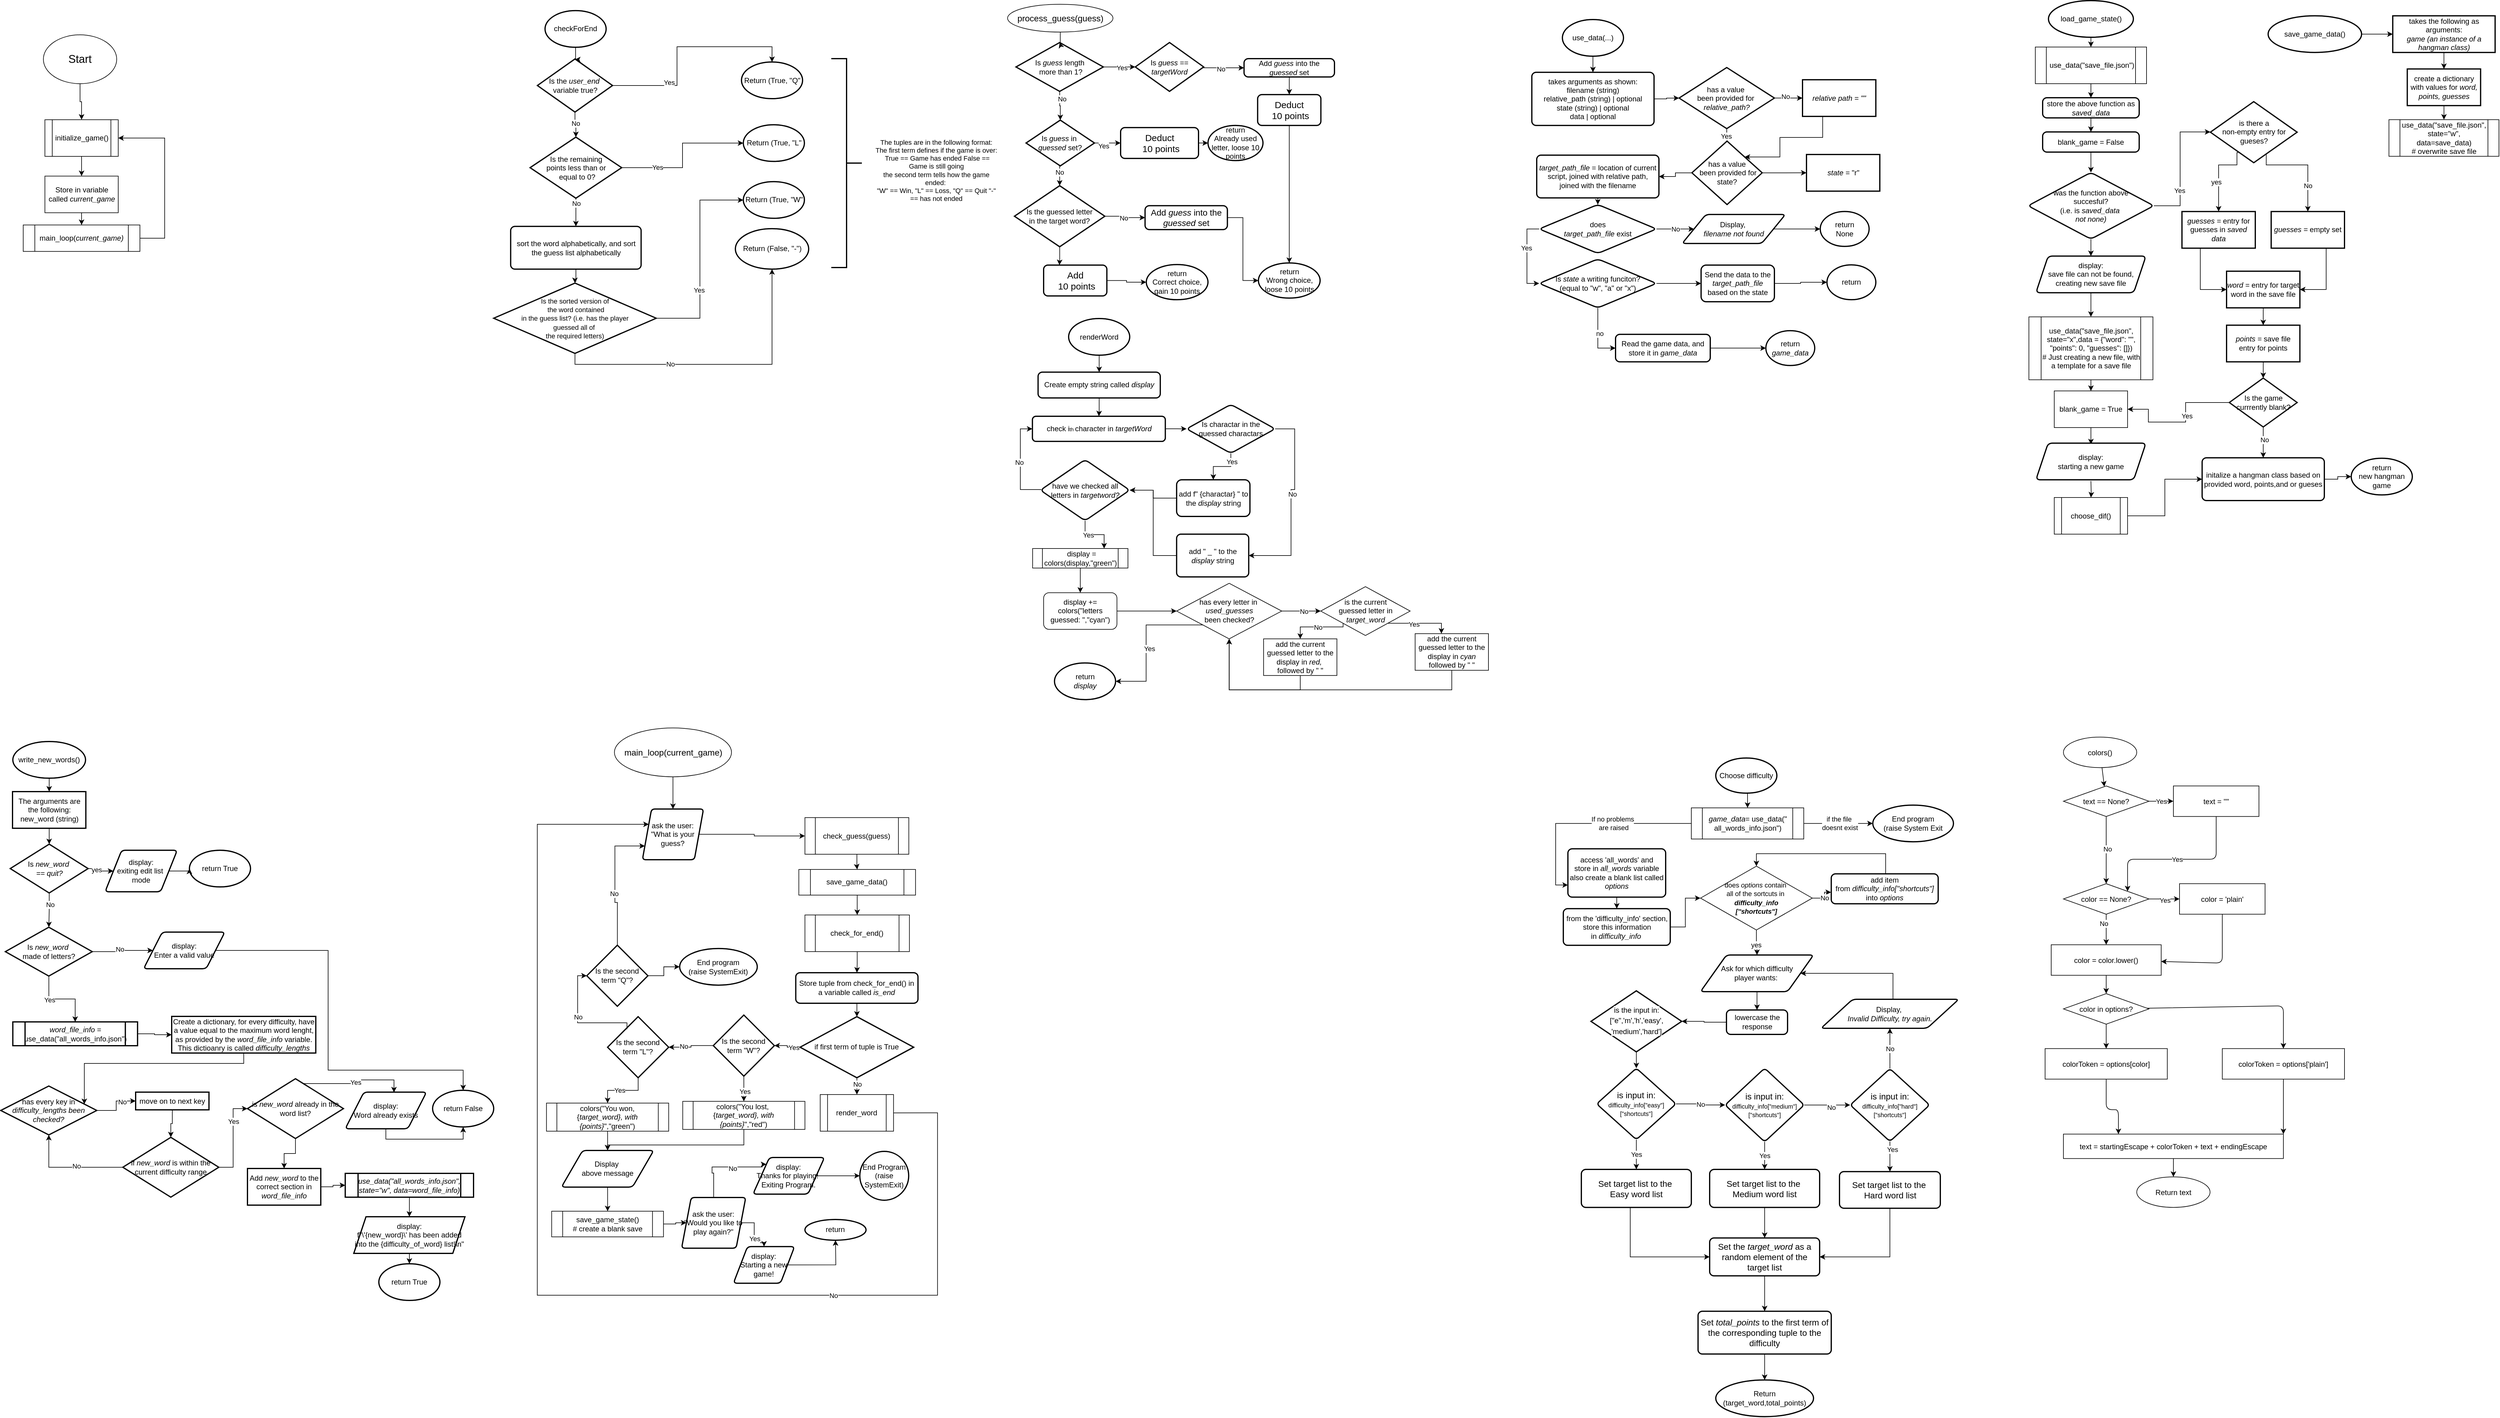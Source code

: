 <mxfile version="26.1.3">
  <diagram name="Page-1" id="VFj65QAzPsNUZFpsatWj">
    <mxGraphModel dx="3936" dy="2592" grid="0" gridSize="10" guides="1" tooltips="1" connect="1" arrows="1" fold="1" page="1" pageScale="1" pageWidth="827" pageHeight="1169" math="0" shadow="0">
      <root>
        <mxCell id="0" />
        <mxCell id="1" parent="0" />
        <mxCell id="MnmEK7-N3imYMPAZ-l2H-24" value="" style="edgeStyle=orthogonalEdgeStyle;rounded=0;orthogonalLoop=1;jettySize=auto;html=1;" parent="1" source="MnmEK7-N3imYMPAZ-l2H-10" target="MnmEK7-N3imYMPAZ-l2H-23" edge="1">
          <mxGeometry relative="1" as="geometry" />
        </mxCell>
        <mxCell id="MnmEK7-N3imYMPAZ-l2H-160" value="Yes" style="edgeLabel;html=1;align=center;verticalAlign=middle;resizable=0;points=[];" parent="MnmEK7-N3imYMPAZ-l2H-24" vertex="1" connectable="0">
          <mxGeometry x="0.13" y="-1" relative="1" as="geometry">
            <mxPoint as="offset" />
          </mxGeometry>
        </mxCell>
        <mxCell id="MnmEK7-N3imYMPAZ-l2H-34" value="" style="edgeStyle=orthogonalEdgeStyle;rounded=0;orthogonalLoop=1;jettySize=auto;html=1;" parent="1" source="MnmEK7-N3imYMPAZ-l2H-10" target="MnmEK7-N3imYMPAZ-l2H-33" edge="1">
          <mxGeometry relative="1" as="geometry" />
        </mxCell>
        <mxCell id="MnmEK7-N3imYMPAZ-l2H-38" value="No" style="edgeLabel;html=1;align=center;verticalAlign=middle;resizable=0;points=[];" parent="MnmEK7-N3imYMPAZ-l2H-34" vertex="1" connectable="0">
          <mxGeometry x="-0.49" y="3" relative="1" as="geometry">
            <mxPoint as="offset" />
          </mxGeometry>
        </mxCell>
        <mxCell id="MnmEK7-N3imYMPAZ-l2H-10" value="Is &lt;i&gt;guess &lt;/i&gt;length&lt;div&gt;&amp;nbsp;more than 1?&lt;/div&gt;" style="strokeWidth=2;html=1;shape=mxgraph.flowchart.decision;whiteSpace=wrap;" parent="1" vertex="1">
          <mxGeometry x="1681.75" y="70.61" width="143" height="80" as="geometry" />
        </mxCell>
        <mxCell id="MnmEK7-N3imYMPAZ-l2H-68" style="edgeStyle=orthogonalEdgeStyle;rounded=0;orthogonalLoop=1;jettySize=auto;html=1;entryX=0;entryY=0.5;entryDx=0;entryDy=0;exitX=1;exitY=0.5;exitDx=0;exitDy=0;exitPerimeter=0;" parent="1" source="MnmEK7-N3imYMPAZ-l2H-23" target="MnmEK7-N3imYMPAZ-l2H-67" edge="1">
          <mxGeometry relative="1" as="geometry">
            <Array as="points">
              <mxPoint x="1989" y="112.0" />
            </Array>
          </mxGeometry>
        </mxCell>
        <mxCell id="i9rH-VH7goMe6gmp9oEX-59" value="No" style="edgeLabel;html=1;align=center;verticalAlign=middle;resizable=0;points=[];" parent="MnmEK7-N3imYMPAZ-l2H-68" vertex="1" connectable="0">
          <mxGeometry x="-0.124" y="-2" relative="1" as="geometry">
            <mxPoint as="offset" />
          </mxGeometry>
        </mxCell>
        <mxCell id="MnmEK7-N3imYMPAZ-l2H-23" value="Is &lt;i&gt;guess &lt;/i&gt;== &lt;i&gt;targetWord&lt;/i&gt;" style="strokeWidth=2;html=1;shape=mxgraph.flowchart.decision;whiteSpace=wrap;" parent="1" vertex="1">
          <mxGeometry x="1877" y="70.61" width="112" height="80" as="geometry" />
        </mxCell>
        <mxCell id="MnmEK7-N3imYMPAZ-l2H-60" value="" style="edgeStyle=orthogonalEdgeStyle;rounded=0;orthogonalLoop=1;jettySize=auto;html=1;" parent="1" edge="1">
          <mxGeometry relative="1" as="geometry">
            <mxPoint x="2241.048" y="125.5" as="sourcePoint" />
          </mxGeometry>
        </mxCell>
        <mxCell id="3p7yJRifDNwi82YsYZCq-20" style="edgeStyle=orthogonalEdgeStyle;rounded=0;orthogonalLoop=1;jettySize=auto;html=1;entryX=0;entryY=0.5;entryDx=0;entryDy=0;" parent="1" source="MnmEK7-N3imYMPAZ-l2H-33" target="i9rH-VH7goMe6gmp9oEX-51" edge="1">
          <mxGeometry relative="1" as="geometry" />
        </mxCell>
        <mxCell id="3p7yJRifDNwi82YsYZCq-21" value="Yes" style="edgeLabel;html=1;align=center;verticalAlign=middle;resizable=0;points=[];" parent="3p7yJRifDNwi82YsYZCq-20" vertex="1" connectable="0">
          <mxGeometry x="-0.387" y="-5" relative="1" as="geometry">
            <mxPoint x="1" as="offset" />
          </mxGeometry>
        </mxCell>
        <mxCell id="3p7yJRifDNwi82YsYZCq-22" style="edgeStyle=orthogonalEdgeStyle;rounded=0;orthogonalLoop=1;jettySize=auto;html=1;entryX=0.5;entryY=0;entryDx=0;entryDy=0;" parent="1" source="MnmEK7-N3imYMPAZ-l2H-33" target="MnmEK7-N3imYMPAZ-l2H-39" edge="1">
          <mxGeometry relative="1" as="geometry">
            <Array as="points">
              <mxPoint x="1754" y="235.11" />
              <mxPoint x="1754" y="347" />
            </Array>
          </mxGeometry>
        </mxCell>
        <mxCell id="i9rH-VH7goMe6gmp9oEX-57" value="No" style="edgeLabel;html=1;align=center;verticalAlign=middle;resizable=0;points=[];" parent="3p7yJRifDNwi82YsYZCq-22" vertex="1" connectable="0">
          <mxGeometry x="-0.34" y="-1" relative="1" as="geometry">
            <mxPoint as="offset" />
          </mxGeometry>
        </mxCell>
        <mxCell id="MnmEK7-N3imYMPAZ-l2H-33" value="Is &lt;i&gt;guess &lt;/i&gt;in&amp;nbsp;&lt;div&gt;&lt;i&gt;guessed&amp;nbsp;&lt;/i&gt;&lt;span style=&quot;background-color: transparent; color: light-dark(rgb(0, 0, 0), rgb(255, 255, 255));&quot;&gt;set?&lt;/span&gt;&lt;/div&gt;" style="rhombus;whiteSpace=wrap;html=1;strokeWidth=2;" parent="1" vertex="1">
          <mxGeometry x="1698.25" y="197.61" width="112" height="75" as="geometry" />
        </mxCell>
        <mxCell id="3p7yJRifDNwi82YsYZCq-18" value="" style="edgeStyle=orthogonalEdgeStyle;rounded=0;orthogonalLoop=1;jettySize=auto;html=1;entryX=0;entryY=0.5;entryDx=0;entryDy=0;" parent="1" source="MnmEK7-N3imYMPAZ-l2H-39" target="MnmEK7-N3imYMPAZ-l2H-45" edge="1">
          <mxGeometry relative="1" as="geometry">
            <mxPoint x="2087" y="462" as="targetPoint" />
          </mxGeometry>
        </mxCell>
        <mxCell id="3p7yJRifDNwi82YsYZCq-19" value="No" style="edgeLabel;html=1;align=center;verticalAlign=middle;resizable=0;points=[];" parent="3p7yJRifDNwi82YsYZCq-18" vertex="1" connectable="0">
          <mxGeometry x="-0.08" y="2" relative="1" as="geometry">
            <mxPoint x="-1" y="5" as="offset" />
          </mxGeometry>
        </mxCell>
        <mxCell id="i9rH-VH7goMe6gmp9oEX-66" style="edgeStyle=orthogonalEdgeStyle;rounded=0;orthogonalLoop=1;jettySize=auto;html=1;entryX=0.25;entryY=0;entryDx=0;entryDy=0;" parent="1" source="MnmEK7-N3imYMPAZ-l2H-39" target="i9rH-VH7goMe6gmp9oEX-65" edge="1">
          <mxGeometry relative="1" as="geometry" />
        </mxCell>
        <mxCell id="MnmEK7-N3imYMPAZ-l2H-39" value="Is the guessed letter&lt;div&gt;in the target word?&lt;/div&gt;" style="rhombus;whiteSpace=wrap;html=1;strokeWidth=2;" parent="1" vertex="1">
          <mxGeometry x="1679.25" y="305" width="148" height="100" as="geometry" />
        </mxCell>
        <mxCell id="i9rH-VH7goMe6gmp9oEX-61" style="edgeStyle=orthogonalEdgeStyle;rounded=0;orthogonalLoop=1;jettySize=auto;html=1;entryX=0;entryY=0.5;entryDx=0;entryDy=0;exitX=1;exitY=0.5;exitDx=0;exitDy=0;" parent="1" source="MnmEK7-N3imYMPAZ-l2H-45" target="i9rH-VH7goMe6gmp9oEX-58" edge="1">
          <mxGeometry relative="1" as="geometry">
            <Array as="points" />
          </mxGeometry>
        </mxCell>
        <mxCell id="MnmEK7-N3imYMPAZ-l2H-45" value="Add &lt;i&gt;guess &lt;/i&gt;into the &lt;i&gt;guessed &lt;/i&gt;set" style="rounded=1;whiteSpace=wrap;html=1;absoluteArcSize=1;arcSize=14;strokeWidth=2;fontSize=14;" parent="1" vertex="1">
          <mxGeometry x="1893" y="337.73" width="134.75" height="39.14" as="geometry" />
        </mxCell>
        <mxCell id="MnmEK7-N3imYMPAZ-l2H-59" value="" style="edgeStyle=orthogonalEdgeStyle;rounded=0;orthogonalLoop=1;jettySize=auto;html=1;" parent="1" source="MnmEK7-N3imYMPAZ-l2H-57" target="MnmEK7-N3imYMPAZ-l2H-10" edge="1">
          <mxGeometry relative="1" as="geometry" />
        </mxCell>
        <mxCell id="MnmEK7-N3imYMPAZ-l2H-57" value="&lt;font style=&quot;font-size: 14px;&quot;&gt;process_guess(guess)&lt;/font&gt;" style="ellipse;whiteSpace=wrap;html=1;" parent="1" vertex="1">
          <mxGeometry x="1668" y="8" width="172.5" height="45.5" as="geometry" />
        </mxCell>
        <mxCell id="i9rH-VH7goMe6gmp9oEX-60" style="edgeStyle=orthogonalEdgeStyle;rounded=0;orthogonalLoop=1;jettySize=auto;html=1;entryX=0.5;entryY=0;entryDx=0;entryDy=0;exitX=0.5;exitY=1;exitDx=0;exitDy=0;" parent="1" source="i9rH-VH7goMe6gmp9oEX-63" target="i9rH-VH7goMe6gmp9oEX-58" edge="1">
          <mxGeometry relative="1" as="geometry" />
        </mxCell>
        <mxCell id="i9rH-VH7goMe6gmp9oEX-64" style="edgeStyle=orthogonalEdgeStyle;rounded=0;orthogonalLoop=1;jettySize=auto;html=1;" parent="1" source="MnmEK7-N3imYMPAZ-l2H-67" target="i9rH-VH7goMe6gmp9oEX-63" edge="1">
          <mxGeometry relative="1" as="geometry" />
        </mxCell>
        <mxCell id="MnmEK7-N3imYMPAZ-l2H-67" value="Add &lt;i&gt;guess &lt;/i&gt;into the &lt;i&gt;guessed &lt;/i&gt;set" style="rounded=1;whiteSpace=wrap;html=1;absoluteArcSize=1;arcSize=14;strokeWidth=2;" parent="1" vertex="1">
          <mxGeometry x="2055" y="97" width="148" height="30" as="geometry" />
        </mxCell>
        <mxCell id="MnmEK7-N3imYMPAZ-l2H-76" value="" style="edgeStyle=orthogonalEdgeStyle;rounded=0;orthogonalLoop=1;jettySize=auto;html=1;entryX=0.5;entryY=0;entryDx=0;entryDy=0;entryPerimeter=0;" parent="1" source="MnmEK7-N3imYMPAZ-l2H-74" target="i9rH-VH7goMe6gmp9oEX-45" edge="1">
          <mxGeometry relative="1" as="geometry">
            <mxPoint x="988.5" y="120.0" as="targetPoint" />
          </mxGeometry>
        </mxCell>
        <mxCell id="MnmEK7-N3imYMPAZ-l2H-74" value="checkForEnd" style="strokeWidth=2;html=1;shape=mxgraph.flowchart.start_2;whiteSpace=wrap;" parent="1" vertex="1">
          <mxGeometry x="911" y="18.39" width="100" height="60" as="geometry" />
        </mxCell>
        <mxCell id="MnmEK7-N3imYMPAZ-l2H-80" value="" style="edgeStyle=orthogonalEdgeStyle;rounded=0;orthogonalLoop=1;jettySize=auto;html=1;" parent="1" source="MnmEK7-N3imYMPAZ-l2H-77" target="MnmEK7-N3imYMPAZ-l2H-79" edge="1">
          <mxGeometry relative="1" as="geometry" />
        </mxCell>
        <mxCell id="MnmEK7-N3imYMPAZ-l2H-89" value="Yes" style="edgeLabel;html=1;align=center;verticalAlign=middle;resizable=0;points=[];" parent="MnmEK7-N3imYMPAZ-l2H-80" vertex="1" connectable="0">
          <mxGeometry x="-0.511" y="1" relative="1" as="geometry">
            <mxPoint as="offset" />
          </mxGeometry>
        </mxCell>
        <mxCell id="MnmEK7-N3imYMPAZ-l2H-82" value="" style="edgeStyle=orthogonalEdgeStyle;rounded=0;orthogonalLoop=1;jettySize=auto;html=1;entryX=0.5;entryY=0;entryDx=0;entryDy=0;" parent="1" source="MnmEK7-N3imYMPAZ-l2H-77" target="MnmEK7-N3imYMPAZ-l2H-83" edge="1">
          <mxGeometry relative="1" as="geometry">
            <mxPoint x="961.5" y="324.61" as="targetPoint" />
          </mxGeometry>
        </mxCell>
        <mxCell id="MnmEK7-N3imYMPAZ-l2H-90" value="No" style="edgeLabel;html=1;align=center;verticalAlign=middle;resizable=0;points=[];" parent="MnmEK7-N3imYMPAZ-l2H-82" vertex="1" connectable="0">
          <mxGeometry x="-0.621" relative="1" as="geometry">
            <mxPoint as="offset" />
          </mxGeometry>
        </mxCell>
        <mxCell id="MnmEK7-N3imYMPAZ-l2H-77" value="Is the remaining&lt;div&gt;points less than or&lt;/div&gt;&lt;div&gt;&amp;nbsp;equal to 0?&lt;/div&gt;" style="strokeWidth=2;html=1;shape=mxgraph.flowchart.decision;whiteSpace=wrap;" parent="1" vertex="1">
          <mxGeometry x="886.5" y="225.5" width="150" height="100" as="geometry" />
        </mxCell>
        <mxCell id="MnmEK7-N3imYMPAZ-l2H-79" value="Return (True, &quot;L&quot;" style="strokeWidth=2;html=1;shape=mxgraph.flowchart.start_2;whiteSpace=wrap;" parent="1" vertex="1">
          <mxGeometry x="1235.5" y="205.25" width="100" height="60" as="geometry" />
        </mxCell>
        <mxCell id="MnmEK7-N3imYMPAZ-l2H-85" value="" style="edgeStyle=orthogonalEdgeStyle;rounded=0;orthogonalLoop=1;jettySize=auto;html=1;" parent="1" source="MnmEK7-N3imYMPAZ-l2H-83" target="MnmEK7-N3imYMPAZ-l2H-84" edge="1">
          <mxGeometry relative="1" as="geometry" />
        </mxCell>
        <mxCell id="MnmEK7-N3imYMPAZ-l2H-83" value="sort the word alphabetically, and sort the guess list alphabetically" style="rounded=1;whiteSpace=wrap;html=1;absoluteArcSize=1;arcSize=14;strokeWidth=2;" parent="1" vertex="1">
          <mxGeometry x="854.75" y="371.61" width="213.5" height="70" as="geometry" />
        </mxCell>
        <mxCell id="MnmEK7-N3imYMPAZ-l2H-88" value="" style="edgeStyle=orthogonalEdgeStyle;rounded=0;orthogonalLoop=1;jettySize=auto;html=1;exitX=1;exitY=0.5;exitDx=0;exitDy=0;" parent="1" source="MnmEK7-N3imYMPAZ-l2H-84" target="MnmEK7-N3imYMPAZ-l2H-87" edge="1">
          <mxGeometry relative="1" as="geometry">
            <Array as="points">
              <mxPoint x="1164.5" y="522.5" />
              <mxPoint x="1164.5" y="328.5" />
            </Array>
          </mxGeometry>
        </mxCell>
        <mxCell id="MnmEK7-N3imYMPAZ-l2H-91" value="Yes" style="edgeLabel;html=1;align=center;verticalAlign=middle;resizable=0;points=[];" parent="MnmEK7-N3imYMPAZ-l2H-88" vertex="1" connectable="0">
          <mxGeometry x="-0.3" y="2" relative="1" as="geometry">
            <mxPoint as="offset" />
          </mxGeometry>
        </mxCell>
        <mxCell id="MnmEK7-N3imYMPAZ-l2H-93" value="" style="edgeStyle=orthogonalEdgeStyle;rounded=0;orthogonalLoop=1;jettySize=auto;html=1;" parent="1" source="MnmEK7-N3imYMPAZ-l2H-84" target="MnmEK7-N3imYMPAZ-l2H-92" edge="1">
          <mxGeometry relative="1" as="geometry">
            <Array as="points">
              <mxPoint x="959.5" y="597.5" />
              <mxPoint x="1282.5" y="597.5" />
            </Array>
          </mxGeometry>
        </mxCell>
        <mxCell id="MnmEK7-N3imYMPAZ-l2H-106" value="No" style="edgeLabel;html=1;align=center;verticalAlign=middle;resizable=0;points=[];" parent="MnmEK7-N3imYMPAZ-l2H-93" vertex="1" connectable="0">
          <mxGeometry x="-0.299" relative="1" as="geometry">
            <mxPoint y="-1" as="offset" />
          </mxGeometry>
        </mxCell>
        <mxCell id="MnmEK7-N3imYMPAZ-l2H-84" value="&lt;div style=&quot;&quot;&gt;&lt;span style=&quot;background-color: transparent; color: light-dark(rgb(0, 0, 0), rgb(255, 255, 255));&quot;&gt;&lt;font style=&quot;font-size: 11px;&quot;&gt;Is the sorted version of&lt;/font&gt;&lt;/span&gt;&lt;/div&gt;&lt;div style=&quot;&quot;&gt;&lt;span style=&quot;background-color: transparent; color: light-dark(rgb(0, 0, 0), rgb(255, 255, 255));&quot;&gt;&lt;font style=&quot;font-size: 11px;&quot;&gt;&amp;nbsp;the word contained&lt;/font&gt;&lt;/span&gt;&lt;/div&gt;&lt;div style=&quot;&quot;&gt;&lt;span style=&quot;background-color: transparent; color: light-dark(rgb(0, 0, 0), rgb(255, 255, 255));&quot;&gt;&lt;font style=&quot;font-size: 11px;&quot;&gt;&amp;nbsp;in the guess list?&amp;nbsp;&lt;/font&gt;&lt;/span&gt;&lt;span style=&quot;font-size: 11px; background-color: transparent; color: light-dark(rgb(0, 0, 0), rgb(255, 255, 255));&quot;&gt;(i.e. has the player&amp;nbsp;&lt;/span&gt;&lt;/div&gt;&lt;div style=&quot;&quot;&gt;&lt;font style=&quot;font-size: 11px;&quot;&gt;guessed all of&amp;nbsp;&lt;/font&gt;&lt;/div&gt;&lt;div style=&quot;&quot;&gt;&lt;font style=&quot;font-size: 11px;&quot;&gt;the required letters)&lt;/font&gt;&lt;/div&gt;" style="rhombus;whiteSpace=wrap;html=1;rounded=1;arcSize=0;strokeWidth=2;align=center;" parent="1" vertex="1">
          <mxGeometry x="827" y="464.5" width="266" height="115" as="geometry" />
        </mxCell>
        <mxCell id="MnmEK7-N3imYMPAZ-l2H-87" value="Return (True, &quot;W&quot;" style="strokeWidth=2;html=1;shape=mxgraph.flowchart.start_2;whiteSpace=wrap;" parent="1" vertex="1">
          <mxGeometry x="1235.5" y="298.39" width="100" height="60" as="geometry" />
        </mxCell>
        <mxCell id="MnmEK7-N3imYMPAZ-l2H-92" value="Return (False, &quot;-&quot;)" style="ellipse;whiteSpace=wrap;html=1;rounded=1;arcSize=0;strokeWidth=2;" parent="1" vertex="1">
          <mxGeometry x="1222.5" y="375.36" width="120" height="66.25" as="geometry" />
        </mxCell>
        <mxCell id="MnmEK7-N3imYMPAZ-l2H-99" value="" style="strokeWidth=2;html=1;shape=mxgraph.flowchart.annotation_2;align=left;labelPosition=right;pointerEvents=1;rotation=-180;" parent="1" vertex="1">
          <mxGeometry x="1379.5" y="97" width="50" height="342" as="geometry" />
        </mxCell>
        <mxCell id="MnmEK7-N3imYMPAZ-l2H-100" value="The tuples are in the following format:&lt;br&gt;The first term defines if the game is over:&lt;div&gt;&amp;nbsp;True == Game has ended&amp;nbsp;False == Game is still going&lt;br&gt;the second term tells how the game ended:&amp;nbsp;&lt;br&gt;&quot;W&quot; == Win, &quot;L&quot; == Loss, &quot;Q&quot; == Quit &quot;-&quot; == has not ended&lt;/div&gt;" style="text;html=1;align=center;verticalAlign=middle;whiteSpace=wrap;rounded=0;fontSize=11;" parent="1" vertex="1">
          <mxGeometry x="1448.5" y="265.25" width="205" height="30" as="geometry" />
        </mxCell>
        <mxCell id="i9rH-VH7goMe6gmp9oEX-21" value="" style="edgeStyle=orthogonalEdgeStyle;rounded=0;orthogonalLoop=1;jettySize=auto;html=1;" parent="1" source="i9rH-VH7goMe6gmp9oEX-22" target="i9rH-VH7goMe6gmp9oEX-24" edge="1">
          <mxGeometry relative="1" as="geometry" />
        </mxCell>
        <mxCell id="i9rH-VH7goMe6gmp9oEX-22" value="renderWord" style="strokeWidth=2;html=1;shape=mxgraph.flowchart.start_2;whiteSpace=wrap;" parent="1" vertex="1">
          <mxGeometry x="1767.91" y="522.5" width="100" height="60" as="geometry" />
        </mxCell>
        <mxCell id="i9rH-VH7goMe6gmp9oEX-23" value="" style="edgeStyle=orthogonalEdgeStyle;rounded=0;orthogonalLoop=1;jettySize=auto;html=1;" parent="1" source="i9rH-VH7goMe6gmp9oEX-24" target="i9rH-VH7goMe6gmp9oEX-26" edge="1">
          <mxGeometry relative="1" as="geometry" />
        </mxCell>
        <mxCell id="i9rH-VH7goMe6gmp9oEX-24" value="Create empty string called &lt;i&gt;display&lt;/i&gt;" style="rounded=1;whiteSpace=wrap;html=1;absoluteArcSize=1;arcSize=14;strokeWidth=2;" parent="1" vertex="1">
          <mxGeometry x="1717.91" y="610.25" width="200" height="42.25" as="geometry" />
        </mxCell>
        <mxCell id="i9rH-VH7goMe6gmp9oEX-25" value="" style="edgeStyle=orthogonalEdgeStyle;rounded=0;orthogonalLoop=1;jettySize=auto;html=1;" parent="1" source="i9rH-VH7goMe6gmp9oEX-26" target="i9rH-VH7goMe6gmp9oEX-31" edge="1">
          <mxGeometry relative="1" as="geometry" />
        </mxCell>
        <mxCell id="i9rH-VH7goMe6gmp9oEX-26" value="check i&lt;font style=&quot;font-size: 8px;&quot;&gt;th &lt;/font&gt;&lt;font style=&quot;font-size: 12px;&quot;&gt;character in &lt;i&gt;targetWord&lt;/i&gt;&lt;/font&gt;" style="whiteSpace=wrap;html=1;rounded=1;arcSize=14;strokeWidth=2;" parent="1" vertex="1">
          <mxGeometry x="1708.66" y="682.5" width="217.5" height="41.13" as="geometry" />
        </mxCell>
        <mxCell id="i9rH-VH7goMe6gmp9oEX-27" value="" style="edgeStyle=orthogonalEdgeStyle;rounded=0;orthogonalLoop=1;jettySize=auto;html=1;" parent="1" source="i9rH-VH7goMe6gmp9oEX-31" target="i9rH-VH7goMe6gmp9oEX-38" edge="1">
          <mxGeometry relative="1" as="geometry" />
        </mxCell>
        <mxCell id="i9rH-VH7goMe6gmp9oEX-28" value="Yes" style="edgeLabel;html=1;align=center;verticalAlign=middle;resizable=0;points=[];" parent="i9rH-VH7goMe6gmp9oEX-27" vertex="1" connectable="0">
          <mxGeometry x="-0.655" y="1" relative="1" as="geometry">
            <mxPoint y="1" as="offset" />
          </mxGeometry>
        </mxCell>
        <mxCell id="i9rH-VH7goMe6gmp9oEX-29" style="edgeStyle=orthogonalEdgeStyle;rounded=0;orthogonalLoop=1;jettySize=auto;html=1;entryX=1;entryY=0.5;entryDx=0;entryDy=0;" parent="1" source="i9rH-VH7goMe6gmp9oEX-31" target="i9rH-VH7goMe6gmp9oEX-40" edge="1">
          <mxGeometry relative="1" as="geometry">
            <mxPoint x="2104.91" y="982.5" as="targetPoint" />
            <Array as="points">
              <mxPoint x="2137.91" y="703.5" />
              <mxPoint x="2137.91" y="802.5" />
              <mxPoint x="2131.91" y="802.5" />
              <mxPoint x="2131.91" y="910.5" />
            </Array>
          </mxGeometry>
        </mxCell>
        <mxCell id="i9rH-VH7goMe6gmp9oEX-30" value="No" style="edgeLabel;html=1;align=center;verticalAlign=middle;resizable=0;points=[];" parent="i9rH-VH7goMe6gmp9oEX-29" vertex="1" connectable="0">
          <mxGeometry x="-0.082" y="2" relative="1" as="geometry">
            <mxPoint as="offset" />
          </mxGeometry>
        </mxCell>
        <mxCell id="i9rH-VH7goMe6gmp9oEX-31" value="Is charactar in the guessed charactars" style="rhombus;whiteSpace=wrap;html=1;rounded=1;arcSize=14;strokeWidth=2;" parent="1" vertex="1">
          <mxGeometry x="1960.91" y="663.07" width="145" height="80" as="geometry" />
        </mxCell>
        <mxCell id="i9rH-VH7goMe6gmp9oEX-32" style="edgeStyle=orthogonalEdgeStyle;rounded=0;orthogonalLoop=1;jettySize=auto;html=1;entryX=0;entryY=0.5;entryDx=0;entryDy=0;" parent="1" source="i9rH-VH7goMe6gmp9oEX-36" target="i9rH-VH7goMe6gmp9oEX-26" edge="1">
          <mxGeometry relative="1" as="geometry">
            <Array as="points">
              <mxPoint x="1688.91" y="802.5" />
              <mxPoint x="1688.91" y="703.5" />
            </Array>
          </mxGeometry>
        </mxCell>
        <mxCell id="i9rH-VH7goMe6gmp9oEX-33" value="No" style="edgeLabel;html=1;align=center;verticalAlign=middle;resizable=0;points=[];" parent="i9rH-VH7goMe6gmp9oEX-32" vertex="1" connectable="0">
          <mxGeometry x="0.031" y="2" relative="1" as="geometry">
            <mxPoint as="offset" />
          </mxGeometry>
        </mxCell>
        <mxCell id="i9rH-VH7goMe6gmp9oEX-34" value="" style="edgeStyle=orthogonalEdgeStyle;rounded=0;orthogonalLoop=1;jettySize=auto;html=1;entryX=0.75;entryY=0;entryDx=0;entryDy=0;" parent="1" source="i9rH-VH7goMe6gmp9oEX-36" target="8CNu94MH22dxktme5AYE-50" edge="1">
          <mxGeometry relative="1" as="geometry">
            <mxPoint x="1787" y="894.5" as="targetPoint" />
          </mxGeometry>
        </mxCell>
        <mxCell id="i9rH-VH7goMe6gmp9oEX-35" value="Yes" style="edgeLabel;html=1;align=center;verticalAlign=middle;resizable=0;points=[];" parent="i9rH-VH7goMe6gmp9oEX-34" vertex="1" connectable="0">
          <mxGeometry x="-0.271" relative="1" as="geometry">
            <mxPoint as="offset" />
          </mxGeometry>
        </mxCell>
        <mxCell id="i9rH-VH7goMe6gmp9oEX-36" value="have we checked all letters in &lt;i&gt;targetword?&lt;/i&gt;" style="rhombus;whiteSpace=wrap;html=1;rounded=1;arcSize=14;strokeWidth=2;" parent="1" vertex="1">
          <mxGeometry x="1721.66" y="753.5" width="146.25" height="100" as="geometry" />
        </mxCell>
        <mxCell id="i9rH-VH7goMe6gmp9oEX-37" style="edgeStyle=orthogonalEdgeStyle;rounded=0;orthogonalLoop=1;jettySize=auto;html=1;entryX=1;entryY=0.5;entryDx=0;entryDy=0;" parent="1" source="i9rH-VH7goMe6gmp9oEX-38" target="i9rH-VH7goMe6gmp9oEX-36" edge="1">
          <mxGeometry relative="1" as="geometry" />
        </mxCell>
        <mxCell id="i9rH-VH7goMe6gmp9oEX-38" value="add f&quot; {charactar} &quot; to the &lt;i&gt;display&lt;/i&gt; string" style="whiteSpace=wrap;html=1;rounded=1;arcSize=14;strokeWidth=2;" parent="1" vertex="1">
          <mxGeometry x="1944.66" y="786.5" width="120" height="60" as="geometry" />
        </mxCell>
        <mxCell id="i9rH-VH7goMe6gmp9oEX-39" style="edgeStyle=orthogonalEdgeStyle;rounded=0;orthogonalLoop=1;jettySize=auto;html=1;entryX=1;entryY=0.5;entryDx=0;entryDy=0;" parent="1" source="i9rH-VH7goMe6gmp9oEX-40" target="i9rH-VH7goMe6gmp9oEX-36" edge="1">
          <mxGeometry relative="1" as="geometry" />
        </mxCell>
        <mxCell id="i9rH-VH7goMe6gmp9oEX-40" value="add &quot; _ &quot; to the &lt;i&gt;display&lt;/i&gt; string" style="rounded=1;whiteSpace=wrap;html=1;absoluteArcSize=1;arcSize=14;strokeWidth=2;" parent="1" vertex="1">
          <mxGeometry x="1944.66" y="875.5" width="118" height="70" as="geometry" />
        </mxCell>
        <mxCell id="i9rH-VH7goMe6gmp9oEX-45" value="Is the &lt;i&gt;user_end&lt;/i&gt;&amp;nbsp;&lt;div&gt;variable true?&lt;/div&gt;" style="strokeWidth=2;html=1;shape=mxgraph.flowchart.decision;whiteSpace=wrap;" parent="1" vertex="1">
          <mxGeometry x="898.5" y="97.5" width="123" height="87" as="geometry" />
        </mxCell>
        <mxCell id="i9rH-VH7goMe6gmp9oEX-46" value="Return (True, &quot;Q&quot;" style="strokeWidth=2;html=1;shape=mxgraph.flowchart.start_2;whiteSpace=wrap;" parent="1" vertex="1">
          <mxGeometry x="1232.5" y="102.5" width="100" height="60" as="geometry" />
        </mxCell>
        <mxCell id="i9rH-VH7goMe6gmp9oEX-47" style="edgeStyle=orthogonalEdgeStyle;rounded=0;orthogonalLoop=1;jettySize=auto;html=1;entryX=0.5;entryY=0;entryDx=0;entryDy=0;entryPerimeter=0;" parent="1" source="i9rH-VH7goMe6gmp9oEX-45" target="i9rH-VH7goMe6gmp9oEX-46" edge="1">
          <mxGeometry relative="1" as="geometry" />
        </mxCell>
        <mxCell id="i9rH-VH7goMe6gmp9oEX-48" value="Yes" style="edgeLabel;html=1;align=center;verticalAlign=middle;resizable=0;points=[];" parent="i9rH-VH7goMe6gmp9oEX-47" vertex="1" connectable="0">
          <mxGeometry x="-0.472" y="5" relative="1" as="geometry">
            <mxPoint as="offset" />
          </mxGeometry>
        </mxCell>
        <mxCell id="i9rH-VH7goMe6gmp9oEX-49" style="edgeStyle=orthogonalEdgeStyle;rounded=0;orthogonalLoop=1;jettySize=auto;html=1;entryX=0.5;entryY=0;entryDx=0;entryDy=0;entryPerimeter=0;" parent="1" source="i9rH-VH7goMe6gmp9oEX-45" target="MnmEK7-N3imYMPAZ-l2H-77" edge="1">
          <mxGeometry relative="1" as="geometry" />
        </mxCell>
        <mxCell id="i9rH-VH7goMe6gmp9oEX-50" value="No" style="edgeLabel;html=1;align=center;verticalAlign=middle;resizable=0;points=[];" parent="i9rH-VH7goMe6gmp9oEX-49" vertex="1" connectable="0">
          <mxGeometry x="-0.139" y="1" relative="1" as="geometry">
            <mxPoint as="offset" />
          </mxGeometry>
        </mxCell>
        <mxCell id="i9rH-VH7goMe6gmp9oEX-54" value="" style="edgeStyle=orthogonalEdgeStyle;rounded=0;orthogonalLoop=1;jettySize=auto;html=1;" parent="1" source="i9rH-VH7goMe6gmp9oEX-51" target="i9rH-VH7goMe6gmp9oEX-53" edge="1">
          <mxGeometry relative="1" as="geometry" />
        </mxCell>
        <mxCell id="i9rH-VH7goMe6gmp9oEX-51" value="&lt;font style=&quot;font-size: 15px;&quot;&gt;Deduct&lt;/font&gt;&lt;div&gt;&lt;font style=&quot;font-size: 15px;&quot;&gt;&amp;nbsp;10 points&lt;/font&gt;&lt;/div&gt;" style="rounded=1;whiteSpace=wrap;html=1;absoluteArcSize=1;arcSize=14;strokeWidth=2;" parent="1" vertex="1">
          <mxGeometry x="1853" y="209.86" width="127.5" height="50.5" as="geometry" />
        </mxCell>
        <mxCell id="i9rH-VH7goMe6gmp9oEX-53" value="&lt;div&gt;return&lt;/div&gt;Already used letter, loose 10 points" style="ellipse;whiteSpace=wrap;html=1;strokeWidth=2;rounded=1;arcSize=12;" parent="1" vertex="1">
          <mxGeometry x="1996" y="206.36" width="90" height="57.5" as="geometry" />
        </mxCell>
        <mxCell id="i9rH-VH7goMe6gmp9oEX-58" value="return&lt;div&gt;Wrong choice, loose 10 points&lt;/div&gt;" style="ellipse;whiteSpace=wrap;html=1;strokeWidth=2;rounded=1;arcSize=12;" parent="1" vertex="1">
          <mxGeometry x="2078.5" y="431.5" width="101" height="57.5" as="geometry" />
        </mxCell>
        <mxCell id="i9rH-VH7goMe6gmp9oEX-62" value="return&lt;div&gt;Correct choice,&lt;/div&gt;&lt;div&gt;gain 10 points&lt;/div&gt;" style="ellipse;whiteSpace=wrap;html=1;strokeWidth=2;rounded=1;arcSize=12;" parent="1" vertex="1">
          <mxGeometry x="1895" y="434.18" width="101" height="57.5" as="geometry" />
        </mxCell>
        <mxCell id="i9rH-VH7goMe6gmp9oEX-63" value="&lt;font style=&quot;font-size: 15px;&quot;&gt;Deduct&lt;/font&gt;&lt;div&gt;&lt;font style=&quot;font-size: 15px;&quot;&gt;&amp;nbsp;10 points&lt;/font&gt;&lt;/div&gt;" style="rounded=1;whiteSpace=wrap;html=1;absoluteArcSize=1;arcSize=14;strokeWidth=2;" parent="1" vertex="1">
          <mxGeometry x="2077.25" y="155.86" width="103.5" height="50.5" as="geometry" />
        </mxCell>
        <mxCell id="i9rH-VH7goMe6gmp9oEX-68" value="" style="edgeStyle=orthogonalEdgeStyle;rounded=0;orthogonalLoop=1;jettySize=auto;html=1;" parent="1" source="i9rH-VH7goMe6gmp9oEX-65" target="i9rH-VH7goMe6gmp9oEX-62" edge="1">
          <mxGeometry relative="1" as="geometry" />
        </mxCell>
        <mxCell id="i9rH-VH7goMe6gmp9oEX-65" value="&lt;font style=&quot;font-size: 15px;&quot;&gt;Add&lt;/font&gt;&lt;div&gt;&lt;font style=&quot;font-size: 15px;&quot;&gt;&amp;nbsp;10 points&lt;/font&gt;&lt;/div&gt;" style="rounded=1;whiteSpace=wrap;html=1;absoluteArcSize=1;arcSize=14;strokeWidth=2;" parent="1" vertex="1">
          <mxGeometry x="1727" y="435" width="103.5" height="50.5" as="geometry" />
        </mxCell>
        <mxCell id="i9rH-VH7goMe6gmp9oEX-71" value="" style="edgeStyle=orthogonalEdgeStyle;rounded=0;orthogonalLoop=1;jettySize=auto;html=1;exitX=0.5;exitY=1;exitDx=0;exitDy=0;" parent="1" source="8CNu94MH22dxktme5AYE-50" target="i9rH-VH7goMe6gmp9oEX-70" edge="1">
          <mxGeometry relative="1" as="geometry">
            <mxPoint x="1787.053" y="945.5" as="sourcePoint" />
          </mxGeometry>
        </mxCell>
        <mxCell id="i9rH-VH7goMe6gmp9oEX-73" style="edgeStyle=orthogonalEdgeStyle;rounded=0;orthogonalLoop=1;jettySize=auto;html=1;entryX=0;entryY=0.5;entryDx=0;entryDy=0;" parent="1" source="i9rH-VH7goMe6gmp9oEX-70" target="i9rH-VH7goMe6gmp9oEX-72" edge="1">
          <mxGeometry relative="1" as="geometry" />
        </mxCell>
        <mxCell id="i9rH-VH7goMe6gmp9oEX-70" value="display += colors(&quot;letters guessed: &quot;,&quot;cyan&quot;)" style="rounded=1;whiteSpace=wrap;html=1;" parent="1" vertex="1">
          <mxGeometry x="1727" y="971.39" width="120" height="60" as="geometry" />
        </mxCell>
        <mxCell id="i9rH-VH7goMe6gmp9oEX-76" value="" style="edgeStyle=orthogonalEdgeStyle;rounded=0;orthogonalLoop=1;jettySize=auto;html=1;" parent="1" source="i9rH-VH7goMe6gmp9oEX-72" target="i9rH-VH7goMe6gmp9oEX-75" edge="1">
          <mxGeometry relative="1" as="geometry" />
        </mxCell>
        <mxCell id="i9rH-VH7goMe6gmp9oEX-79" value="No" style="edgeLabel;html=1;align=center;verticalAlign=middle;resizable=0;points=[];" parent="i9rH-VH7goMe6gmp9oEX-76" vertex="1" connectable="0">
          <mxGeometry x="0.132" relative="1" as="geometry">
            <mxPoint as="offset" />
          </mxGeometry>
        </mxCell>
        <mxCell id="i9rH-VH7goMe6gmp9oEX-72" value="has every letter in&amp;nbsp;&lt;div&gt;&lt;i&gt;used_guesses&lt;/i&gt;&lt;/div&gt;&lt;div&gt;&lt;i&gt;&lt;/i&gt;been checked?&lt;/div&gt;" style="rhombus;whiteSpace=wrap;html=1;" parent="1" vertex="1">
          <mxGeometry x="1944.66" y="955.89" width="172" height="91" as="geometry" />
        </mxCell>
        <mxCell id="i9rH-VH7goMe6gmp9oEX-78" value="" style="edgeStyle=orthogonalEdgeStyle;rounded=0;orthogonalLoop=1;jettySize=auto;html=1;exitX=1;exitY=1;exitDx=0;exitDy=0;" parent="1" source="i9rH-VH7goMe6gmp9oEX-75" target="i9rH-VH7goMe6gmp9oEX-77" edge="1">
          <mxGeometry relative="1" as="geometry">
            <Array as="points">
              <mxPoint x="2378" y="1021.39" />
            </Array>
          </mxGeometry>
        </mxCell>
        <mxCell id="i9rH-VH7goMe6gmp9oEX-85" value="Yes" style="edgeLabel;html=1;align=center;verticalAlign=middle;resizable=0;points=[];" parent="i9rH-VH7goMe6gmp9oEX-78" vertex="1" connectable="0">
          <mxGeometry x="-0.198" y="-1" relative="1" as="geometry">
            <mxPoint as="offset" />
          </mxGeometry>
        </mxCell>
        <mxCell id="i9rH-VH7goMe6gmp9oEX-82" style="edgeStyle=orthogonalEdgeStyle;rounded=0;orthogonalLoop=1;jettySize=auto;html=1;entryX=0.5;entryY=0;entryDx=0;entryDy=0;exitX=0;exitY=1;exitDx=0;exitDy=0;" parent="1" source="i9rH-VH7goMe6gmp9oEX-75" target="i9rH-VH7goMe6gmp9oEX-81" edge="1">
          <mxGeometry relative="1" as="geometry">
            <Array as="points">
              <mxPoint x="2217" y="1027.39" />
              <mxPoint x="2147" y="1027.39" />
            </Array>
          </mxGeometry>
        </mxCell>
        <mxCell id="i9rH-VH7goMe6gmp9oEX-84" value="No" style="edgeLabel;html=1;align=center;verticalAlign=middle;resizable=0;points=[];" parent="i9rH-VH7goMe6gmp9oEX-82" vertex="1" connectable="0">
          <mxGeometry x="-0.013" relative="1" as="geometry">
            <mxPoint as="offset" />
          </mxGeometry>
        </mxCell>
        <mxCell id="i9rH-VH7goMe6gmp9oEX-75" value="is the current&lt;div&gt;guessed letter in &lt;i&gt;target_word&lt;/i&gt;&lt;/div&gt;" style="rhombus;whiteSpace=wrap;html=1;" parent="1" vertex="1">
          <mxGeometry x="2180.5" y="961.39" width="146.34" height="80" as="geometry" />
        </mxCell>
        <mxCell id="i9rH-VH7goMe6gmp9oEX-87" style="edgeStyle=orthogonalEdgeStyle;rounded=0;orthogonalLoop=1;jettySize=auto;html=1;entryX=0.5;entryY=1;entryDx=0;entryDy=0;" parent="1" source="i9rH-VH7goMe6gmp9oEX-77" target="i9rH-VH7goMe6gmp9oEX-72" edge="1">
          <mxGeometry relative="1" as="geometry">
            <Array as="points">
              <mxPoint x="2395" y="1130.39" />
              <mxPoint x="2031" y="1130.39" />
            </Array>
          </mxGeometry>
        </mxCell>
        <mxCell id="i9rH-VH7goMe6gmp9oEX-77" value="add the current guessed letter to the display in &lt;i&gt;cyan&lt;/i&gt;&lt;div&gt;followed by &quot; &quot;&lt;i&gt;&lt;/i&gt;&lt;/div&gt;" style="whiteSpace=wrap;html=1;" parent="1" vertex="1">
          <mxGeometry x="2335" y="1038.39" width="120" height="60" as="geometry" />
        </mxCell>
        <mxCell id="i9rH-VH7goMe6gmp9oEX-86" style="edgeStyle=orthogonalEdgeStyle;rounded=0;orthogonalLoop=1;jettySize=auto;html=1;entryX=0.5;entryY=1;entryDx=0;entryDy=0;" parent="1" source="i9rH-VH7goMe6gmp9oEX-81" target="i9rH-VH7goMe6gmp9oEX-72" edge="1">
          <mxGeometry relative="1" as="geometry">
            <Array as="points">
              <mxPoint x="2147" y="1130.39" />
              <mxPoint x="2031" y="1130.39" />
            </Array>
          </mxGeometry>
        </mxCell>
        <mxCell id="i9rH-VH7goMe6gmp9oEX-81" value="add the current guessed letter to the display in &lt;i&gt;red,&amp;nbsp;&lt;/i&gt;&lt;br&gt;followed by &quot; &quot;" style="whiteSpace=wrap;html=1;" parent="1" vertex="1">
          <mxGeometry x="2087" y="1046.89" width="120" height="60" as="geometry" />
        </mxCell>
        <mxCell id="i9rH-VH7goMe6gmp9oEX-88" value="return&lt;br&gt;&lt;i&gt;display&lt;/i&gt;" style="strokeWidth=2;html=1;shape=mxgraph.flowchart.start_2;whiteSpace=wrap;" parent="1" vertex="1">
          <mxGeometry x="1744.78" y="1086.39" width="100" height="60" as="geometry" />
        </mxCell>
        <mxCell id="i9rH-VH7goMe6gmp9oEX-89" style="edgeStyle=orthogonalEdgeStyle;rounded=0;orthogonalLoop=1;jettySize=auto;html=1;exitX=0;exitY=1;exitDx=0;exitDy=0;entryX=1;entryY=0.5;entryDx=0;entryDy=0;entryPerimeter=0;" parent="1" source="i9rH-VH7goMe6gmp9oEX-72" target="i9rH-VH7goMe6gmp9oEX-88" edge="1">
          <mxGeometry relative="1" as="geometry" />
        </mxCell>
        <mxCell id="i9rH-VH7goMe6gmp9oEX-90" value="Yes" style="edgeLabel;html=1;align=center;verticalAlign=middle;resizable=0;points=[];" parent="i9rH-VH7goMe6gmp9oEX-89" vertex="1" connectable="0">
          <mxGeometry x="0.13" y="5" relative="1" as="geometry">
            <mxPoint y="-1" as="offset" />
          </mxGeometry>
        </mxCell>
        <mxCell id="i9rH-VH7goMe6gmp9oEX-92" style="edgeStyle=orthogonalEdgeStyle;rounded=0;orthogonalLoop=1;jettySize=auto;html=1;entryX=0.5;entryY=0;entryDx=0;entryDy=0;" parent="1" source="i9rH-VH7goMe6gmp9oEX-91" target="i9rH-VH7goMe6gmp9oEX-93" edge="1">
          <mxGeometry relative="1" as="geometry">
            <mxPoint x="2626" y="128.667" as="targetPoint" />
          </mxGeometry>
        </mxCell>
        <mxCell id="i9rH-VH7goMe6gmp9oEX-91" value="use_data(...)" style="strokeWidth=2;html=1;shape=mxgraph.flowchart.start_2;whiteSpace=wrap;" parent="1" vertex="1">
          <mxGeometry x="2576" y="33" width="100" height="60" as="geometry" />
        </mxCell>
        <mxCell id="i9rH-VH7goMe6gmp9oEX-96" value="" style="edgeStyle=orthogonalEdgeStyle;rounded=0;orthogonalLoop=1;jettySize=auto;html=1;" parent="1" source="i9rH-VH7goMe6gmp9oEX-93" target="i9rH-VH7goMe6gmp9oEX-95" edge="1">
          <mxGeometry relative="1" as="geometry" />
        </mxCell>
        <mxCell id="i9rH-VH7goMe6gmp9oEX-93" value="takes arguments as shown:&lt;br&gt;filename (string)&lt;div&gt;relative_path (string) | optional&lt;/div&gt;&lt;div&gt;state (string) | optional&lt;/div&gt;&lt;div&gt;data | optional&lt;/div&gt;" style="rounded=1;whiteSpace=wrap;html=1;absoluteArcSize=1;arcSize=14;strokeWidth=2;" parent="1" vertex="1">
          <mxGeometry x="2526" y="119.36" width="200" height="87" as="geometry" />
        </mxCell>
        <mxCell id="i9rH-VH7goMe6gmp9oEX-98" value="" style="edgeStyle=orthogonalEdgeStyle;rounded=0;orthogonalLoop=1;jettySize=auto;html=1;" parent="1" source="i9rH-VH7goMe6gmp9oEX-95" target="i9rH-VH7goMe6gmp9oEX-97" edge="1">
          <mxGeometry relative="1" as="geometry" />
        </mxCell>
        <mxCell id="i9rH-VH7goMe6gmp9oEX-100" value="No" style="edgeLabel;html=1;align=center;verticalAlign=middle;resizable=0;points=[];" parent="i9rH-VH7goMe6gmp9oEX-98" vertex="1" connectable="0">
          <mxGeometry x="-0.21" y="3" relative="1" as="geometry">
            <mxPoint as="offset" />
          </mxGeometry>
        </mxCell>
        <mxCell id="i9rH-VH7goMe6gmp9oEX-102" value="" style="edgeStyle=orthogonalEdgeStyle;rounded=0;orthogonalLoop=1;jettySize=auto;html=1;" parent="1" source="i9rH-VH7goMe6gmp9oEX-95" target="i9rH-VH7goMe6gmp9oEX-101" edge="1">
          <mxGeometry relative="1" as="geometry" />
        </mxCell>
        <mxCell id="i9rH-VH7goMe6gmp9oEX-105" value="Yes" style="edgeLabel;html=1;align=center;verticalAlign=middle;resizable=0;points=[];" parent="i9rH-VH7goMe6gmp9oEX-102" vertex="1" connectable="0">
          <mxGeometry x="-0.242" y="-1" relative="1" as="geometry">
            <mxPoint y="4" as="offset" />
          </mxGeometry>
        </mxCell>
        <mxCell id="i9rH-VH7goMe6gmp9oEX-95" value="has a value&amp;nbsp;&lt;div&gt;been provided for&amp;nbsp;&lt;div&gt;&lt;i&gt;relative_path?&lt;/i&gt;&lt;/div&gt;&lt;/div&gt;" style="strokeWidth=2;html=1;shape=mxgraph.flowchart.decision;whiteSpace=wrap;" parent="1" vertex="1">
          <mxGeometry x="2767" y="111.56" width="156" height="100" as="geometry" />
        </mxCell>
        <mxCell id="i9rH-VH7goMe6gmp9oEX-106" style="edgeStyle=orthogonalEdgeStyle;rounded=0;orthogonalLoop=1;jettySize=auto;html=1;entryX=1;entryY=0;entryDx=0;entryDy=0;" parent="1" source="i9rH-VH7goMe6gmp9oEX-97" target="i9rH-VH7goMe6gmp9oEX-101" edge="1">
          <mxGeometry relative="1" as="geometry">
            <Array as="points">
              <mxPoint x="3002" y="226" />
              <mxPoint x="2932" y="226" />
              <mxPoint x="2932" y="258" />
            </Array>
          </mxGeometry>
        </mxCell>
        <mxCell id="i9rH-VH7goMe6gmp9oEX-97" value="&lt;i&gt;relative path = &quot;&quot;&lt;/i&gt;" style="whiteSpace=wrap;html=1;strokeWidth=2;" parent="1" vertex="1">
          <mxGeometry x="2969" y="131.56" width="120" height="60" as="geometry" />
        </mxCell>
        <mxCell id="i9rH-VH7goMe6gmp9oEX-104" value="" style="edgeStyle=orthogonalEdgeStyle;rounded=0;orthogonalLoop=1;jettySize=auto;html=1;" parent="1" source="i9rH-VH7goMe6gmp9oEX-101" target="i9rH-VH7goMe6gmp9oEX-103" edge="1">
          <mxGeometry relative="1" as="geometry" />
        </mxCell>
        <mxCell id="i9rH-VH7goMe6gmp9oEX-108" style="edgeStyle=orthogonalEdgeStyle;rounded=0;orthogonalLoop=1;jettySize=auto;html=1;entryX=1;entryY=0.5;entryDx=0;entryDy=0;" parent="1" source="i9rH-VH7goMe6gmp9oEX-101" target="i9rH-VH7goMe6gmp9oEX-107" edge="1">
          <mxGeometry relative="1" as="geometry" />
        </mxCell>
        <mxCell id="i9rH-VH7goMe6gmp9oEX-101" value="has a value&lt;div&gt;&amp;nbsp;been provided for state?&lt;/div&gt;" style="rhombus;whiteSpace=wrap;html=1;strokeWidth=2;" parent="1" vertex="1">
          <mxGeometry x="2788" y="232" width="115" height="103.87" as="geometry" />
        </mxCell>
        <mxCell id="i9rH-VH7goMe6gmp9oEX-103" value="&lt;i&gt;state = &lt;/i&gt;&quot;r&quot;" style="whiteSpace=wrap;html=1;strokeWidth=2;" parent="1" vertex="1">
          <mxGeometry x="2975.5" y="253.93" width="120" height="60" as="geometry" />
        </mxCell>
        <mxCell id="i9rH-VH7goMe6gmp9oEX-137" value="" style="edgeStyle=orthogonalEdgeStyle;rounded=0;orthogonalLoop=1;jettySize=auto;html=1;" parent="1" source="i9rH-VH7goMe6gmp9oEX-107" target="i9rH-VH7goMe6gmp9oEX-136" edge="1">
          <mxGeometry relative="1" as="geometry" />
        </mxCell>
        <mxCell id="i9rH-VH7goMe6gmp9oEX-107" value="&lt;i&gt;target_path_file &lt;/i&gt;= location of current script, joined with relative path, joined with the filename" style="rounded=1;whiteSpace=wrap;html=1;absoluteArcSize=1;arcSize=14;strokeWidth=2;" parent="1" vertex="1">
          <mxGeometry x="2534" y="255" width="200" height="70" as="geometry" />
        </mxCell>
        <mxCell id="i9rH-VH7goMe6gmp9oEX-123" value="" style="edgeStyle=orthogonalEdgeStyle;rounded=0;orthogonalLoop=1;jettySize=auto;html=1;" parent="1" source="i9rH-VH7goMe6gmp9oEX-126" target="i9rH-VH7goMe6gmp9oEX-128" edge="1">
          <mxGeometry relative="1" as="geometry" />
        </mxCell>
        <mxCell id="i9rH-VH7goMe6gmp9oEX-124" value="" style="edgeStyle=orthogonalEdgeStyle;rounded=0;orthogonalLoop=1;jettySize=auto;html=1;entryX=0;entryY=0.5;entryDx=0;entryDy=0;" parent="1" source="i9rH-VH7goMe6gmp9oEX-126" target="i9rH-VH7goMe6gmp9oEX-131" edge="1">
          <mxGeometry relative="1" as="geometry">
            <mxPoint x="2634" y="548.38" as="targetPoint" />
          </mxGeometry>
        </mxCell>
        <mxCell id="i9rH-VH7goMe6gmp9oEX-125" value="no" style="edgeLabel;html=1;align=center;verticalAlign=middle;resizable=0;points=[];" parent="i9rH-VH7goMe6gmp9oEX-124" vertex="1" connectable="0">
          <mxGeometry x="-0.124" y="3" relative="1" as="geometry">
            <mxPoint as="offset" />
          </mxGeometry>
        </mxCell>
        <mxCell id="i9rH-VH7goMe6gmp9oEX-126" value="Is &lt;i&gt;state&lt;/i&gt;&amp;nbsp;a writing funciton?&lt;br&gt;(equal to &quot;w&quot;, &quot;a&quot; or &quot;x&quot;)" style="rhombus;whiteSpace=wrap;html=1;rounded=1;arcSize=14;strokeWidth=2;" parent="1" vertex="1">
          <mxGeometry x="2538" y="425" width="192" height="80" as="geometry" />
        </mxCell>
        <mxCell id="i9rH-VH7goMe6gmp9oEX-127" value="" style="edgeStyle=orthogonalEdgeStyle;rounded=0;orthogonalLoop=1;jettySize=auto;html=1;" parent="1" source="i9rH-VH7goMe6gmp9oEX-128" target="i9rH-VH7goMe6gmp9oEX-129" edge="1">
          <mxGeometry relative="1" as="geometry" />
        </mxCell>
        <mxCell id="i9rH-VH7goMe6gmp9oEX-128" value="Send the data to the &lt;i&gt;target_path_file &lt;/i&gt;based on the state" style="whiteSpace=wrap;html=1;rounded=1;arcSize=14;strokeWidth=2;" parent="1" vertex="1">
          <mxGeometry x="2803" y="435" width="120" height="60" as="geometry" />
        </mxCell>
        <mxCell id="i9rH-VH7goMe6gmp9oEX-129" value="return" style="ellipse;whiteSpace=wrap;html=1;rounded=1;arcSize=14;strokeWidth=2;" parent="1" vertex="1">
          <mxGeometry x="3009" y="434.57" width="80" height="57.11" as="geometry" />
        </mxCell>
        <mxCell id="i9rH-VH7goMe6gmp9oEX-130" style="edgeStyle=orthogonalEdgeStyle;rounded=0;orthogonalLoop=1;jettySize=auto;html=1;entryX=0;entryY=0.5;entryDx=0;entryDy=0;" parent="1" source="i9rH-VH7goMe6gmp9oEX-131" target="i9rH-VH7goMe6gmp9oEX-132" edge="1">
          <mxGeometry relative="1" as="geometry" />
        </mxCell>
        <mxCell id="i9rH-VH7goMe6gmp9oEX-131" value="Read the game data, and store it in &lt;i&gt;game_data&lt;/i&gt;" style="rounded=1;whiteSpace=wrap;html=1;absoluteArcSize=1;arcSize=14;strokeWidth=2;" parent="1" vertex="1">
          <mxGeometry x="2663" y="548.38" width="155" height="45" as="geometry" />
        </mxCell>
        <mxCell id="i9rH-VH7goMe6gmp9oEX-132" value="return&lt;br&gt;&lt;i&gt;game_data&lt;/i&gt;" style="ellipse;whiteSpace=wrap;html=1;rounded=1;arcSize=14;strokeWidth=2;" parent="1" vertex="1">
          <mxGeometry x="2909" y="542.32" width="80" height="57.11" as="geometry" />
        </mxCell>
        <mxCell id="i9rH-VH7goMe6gmp9oEX-139" value="No" style="edgeStyle=orthogonalEdgeStyle;rounded=0;orthogonalLoop=1;jettySize=auto;html=1;entryX=0;entryY=0.5;entryDx=0;entryDy=0;" parent="1" source="i9rH-VH7goMe6gmp9oEX-136" target="i9rH-VH7goMe6gmp9oEX-141" edge="1">
          <mxGeometry relative="1" as="geometry">
            <mxPoint x="2846" y="375.87" as="targetPoint" />
          </mxGeometry>
        </mxCell>
        <mxCell id="i9rH-VH7goMe6gmp9oEX-145" style="edgeStyle=orthogonalEdgeStyle;rounded=0;orthogonalLoop=1;jettySize=auto;html=1;entryX=0;entryY=0.5;entryDx=0;entryDy=0;" parent="1" source="i9rH-VH7goMe6gmp9oEX-136" target="i9rH-VH7goMe6gmp9oEX-126" edge="1">
          <mxGeometry relative="1" as="geometry">
            <Array as="points">
              <mxPoint x="2518" y="376" />
              <mxPoint x="2518" y="465" />
            </Array>
          </mxGeometry>
        </mxCell>
        <mxCell id="i9rH-VH7goMe6gmp9oEX-146" value="Yes" style="edgeLabel;html=1;align=center;verticalAlign=middle;resizable=0;points=[];" parent="i9rH-VH7goMe6gmp9oEX-145" vertex="1" connectable="0">
          <mxGeometry x="-0.207" y="-1" relative="1" as="geometry">
            <mxPoint as="offset" />
          </mxGeometry>
        </mxCell>
        <mxCell id="i9rH-VH7goMe6gmp9oEX-136" value="does&lt;div&gt;&lt;i&gt;target_path_file&lt;/i&gt; exist&lt;/div&gt;" style="rhombus;whiteSpace=wrap;html=1;rounded=1;arcSize=14;strokeWidth=2;" parent="1" vertex="1">
          <mxGeometry x="2538" y="335.87" width="192" height="80" as="geometry" />
        </mxCell>
        <mxCell id="i9rH-VH7goMe6gmp9oEX-144" value="" style="edgeStyle=orthogonalEdgeStyle;rounded=0;orthogonalLoop=1;jettySize=auto;html=1;" parent="1" source="i9rH-VH7goMe6gmp9oEX-141" target="i9rH-VH7goMe6gmp9oEX-143" edge="1">
          <mxGeometry relative="1" as="geometry" />
        </mxCell>
        <mxCell id="i9rH-VH7goMe6gmp9oEX-141" value="Display,&amp;nbsp;&lt;br&gt;&lt;i&gt;filename not found&lt;/i&gt;" style="shape=parallelogram;html=1;strokeWidth=2;perimeter=parallelogramPerimeter;whiteSpace=wrap;rounded=1;arcSize=12;size=0.23;" parent="1" vertex="1">
          <mxGeometry x="2772" y="352.12" width="169" height="47.5" as="geometry" />
        </mxCell>
        <mxCell id="i9rH-VH7goMe6gmp9oEX-143" value="return&lt;br&gt;None" style="ellipse;whiteSpace=wrap;html=1;rounded=1;arcSize=14;strokeWidth=2;" parent="1" vertex="1">
          <mxGeometry x="2998" y="347.31" width="80" height="57.11" as="geometry" />
        </mxCell>
        <mxCell id="i9rH-VH7goMe6gmp9oEX-149" value="" style="edgeStyle=orthogonalEdgeStyle;rounded=0;orthogonalLoop=1;jettySize=auto;html=1;" parent="1" source="i9rH-VH7goMe6gmp9oEX-147" target="i9rH-VH7goMe6gmp9oEX-148" edge="1">
          <mxGeometry relative="1" as="geometry" />
        </mxCell>
        <mxCell id="i9rH-VH7goMe6gmp9oEX-147" value="load_game_state()" style="strokeWidth=2;html=1;shape=mxgraph.flowchart.start_2;whiteSpace=wrap;" parent="1" vertex="1">
          <mxGeometry x="3371.5" y="2" width="139" height="60" as="geometry" />
        </mxCell>
        <mxCell id="i9rH-VH7goMe6gmp9oEX-151" value="" style="edgeStyle=orthogonalEdgeStyle;rounded=0;orthogonalLoop=1;jettySize=auto;html=1;" parent="1" source="i9rH-VH7goMe6gmp9oEX-148" target="i9rH-VH7goMe6gmp9oEX-150" edge="1">
          <mxGeometry relative="1" as="geometry" />
        </mxCell>
        <mxCell id="i9rH-VH7goMe6gmp9oEX-148" value="&amp;nbsp;use_data(&quot;save_file.json&quot;)" style="shape=process;whiteSpace=wrap;html=1;backgroundOutline=1;" parent="1" vertex="1">
          <mxGeometry x="3350" y="78" width="182" height="60" as="geometry" />
        </mxCell>
        <mxCell id="i9rH-VH7goMe6gmp9oEX-155" value="" style="edgeStyle=orthogonalEdgeStyle;rounded=0;orthogonalLoop=1;jettySize=auto;html=1;" parent="1" source="i9rH-VH7goMe6gmp9oEX-150" target="i9rH-VH7goMe6gmp9oEX-154" edge="1">
          <mxGeometry relative="1" as="geometry" />
        </mxCell>
        <mxCell id="i9rH-VH7goMe6gmp9oEX-150" value="store the above function as &lt;i&gt;saved_data&lt;/i&gt;" style="rounded=1;whiteSpace=wrap;html=1;absoluteArcSize=1;arcSize=14;strokeWidth=2;" parent="1" vertex="1">
          <mxGeometry x="3362" y="161" width="158" height="33" as="geometry" />
        </mxCell>
        <mxCell id="i9rH-VH7goMe6gmp9oEX-157" value="" style="edgeStyle=orthogonalEdgeStyle;rounded=0;orthogonalLoop=1;jettySize=auto;html=1;" parent="1" source="i9rH-VH7goMe6gmp9oEX-154" target="i9rH-VH7goMe6gmp9oEX-156" edge="1">
          <mxGeometry relative="1" as="geometry" />
        </mxCell>
        <mxCell id="i9rH-VH7goMe6gmp9oEX-154" value="blank_game = False" style="rounded=1;whiteSpace=wrap;html=1;absoluteArcSize=1;arcSize=14;strokeWidth=2;" parent="1" vertex="1">
          <mxGeometry x="3362" y="217" width="158" height="33" as="geometry" />
        </mxCell>
        <mxCell id="i9rH-VH7goMe6gmp9oEX-161" value="" style="edgeStyle=orthogonalEdgeStyle;rounded=0;orthogonalLoop=1;jettySize=auto;html=1;" parent="1" source="i9rH-VH7goMe6gmp9oEX-156" target="i9rH-VH7goMe6gmp9oEX-160" edge="1">
          <mxGeometry relative="1" as="geometry">
            <Array as="points">
              <mxPoint x="3587" y="338" />
              <mxPoint x="3587" y="217" />
            </Array>
          </mxGeometry>
        </mxCell>
        <mxCell id="i9rH-VH7goMe6gmp9oEX-162" value="Yes" style="edgeLabel;html=1;align=center;verticalAlign=middle;resizable=0;points=[];" parent="i9rH-VH7goMe6gmp9oEX-161" vertex="1" connectable="0">
          <mxGeometry x="-0.361" y="1" relative="1" as="geometry">
            <mxPoint as="offset" />
          </mxGeometry>
        </mxCell>
        <mxCell id="i9rH-VH7goMe6gmp9oEX-175" value="" style="edgeStyle=orthogonalEdgeStyle;rounded=0;orthogonalLoop=1;jettySize=auto;html=1;" parent="1" source="i9rH-VH7goMe6gmp9oEX-156" target="i9rH-VH7goMe6gmp9oEX-174" edge="1">
          <mxGeometry relative="1" as="geometry" />
        </mxCell>
        <mxCell id="i9rH-VH7goMe6gmp9oEX-156" value="was the function above&lt;div&gt;succesful?&lt;/div&gt;&lt;div&gt;(i.e. is &lt;i&gt;saved_data&amp;nbsp;&lt;/i&gt;&lt;/div&gt;&lt;div&gt;&lt;i&gt;not none)&lt;/i&gt;&lt;/div&gt;" style="rhombus;whiteSpace=wrap;html=1;rounded=1;arcSize=14;strokeWidth=2;" parent="1" vertex="1">
          <mxGeometry x="3338" y="283.39" width="206" height="109" as="geometry" />
        </mxCell>
        <mxCell id="i9rH-VH7goMe6gmp9oEX-164" value="" style="edgeStyle=orthogonalEdgeStyle;rounded=0;orthogonalLoop=1;jettySize=auto;html=1;exitX=0.32;exitY=0.834;exitDx=0;exitDy=0;exitPerimeter=0;" parent="1" source="i9rH-VH7goMe6gmp9oEX-160" target="i9rH-VH7goMe6gmp9oEX-163" edge="1">
          <mxGeometry relative="1" as="geometry">
            <Array as="points">
              <mxPoint x="3680" y="251" />
              <mxPoint x="3680" y="271" />
              <mxPoint x="3650" y="271" />
            </Array>
          </mxGeometry>
        </mxCell>
        <mxCell id="i9rH-VH7goMe6gmp9oEX-168" value="yes" style="edgeLabel;html=1;align=center;verticalAlign=middle;resizable=0;points=[];" parent="i9rH-VH7goMe6gmp9oEX-164" vertex="1" connectable="0">
          <mxGeometry x="-0.73" y="-1" relative="1" as="geometry">
            <mxPoint x="-33" y="32" as="offset" />
          </mxGeometry>
        </mxCell>
        <mxCell id="i9rH-VH7goMe6gmp9oEX-165" style="edgeStyle=orthogonalEdgeStyle;rounded=0;orthogonalLoop=1;jettySize=auto;html=1;entryX=0.5;entryY=0;entryDx=0;entryDy=0;exitX=0.644;exitY=0.864;exitDx=0;exitDy=0;exitPerimeter=0;" parent="1" source="i9rH-VH7goMe6gmp9oEX-160" target="i9rH-VH7goMe6gmp9oEX-166" edge="1">
          <mxGeometry relative="1" as="geometry">
            <mxPoint x="3795" y="419.036" as="targetPoint" />
            <Array as="points">
              <mxPoint x="3728" y="271" />
              <mxPoint x="3796" y="271" />
            </Array>
          </mxGeometry>
        </mxCell>
        <mxCell id="i9rH-VH7goMe6gmp9oEX-167" value="No" style="edgeLabel;html=1;align=center;verticalAlign=middle;resizable=0;points=[];" parent="i9rH-VH7goMe6gmp9oEX-165" vertex="1" connectable="0">
          <mxGeometry x="0.175" y="3" relative="1" as="geometry">
            <mxPoint x="-3" y="24" as="offset" />
          </mxGeometry>
        </mxCell>
        <mxCell id="i9rH-VH7goMe6gmp9oEX-160" value="is there a&lt;br&gt;non-empty entry for gueses?" style="strokeWidth=2;html=1;shape=mxgraph.flowchart.decision;whiteSpace=wrap;" parent="1" vertex="1">
          <mxGeometry x="3636.5" y="167.39" width="142" height="100" as="geometry" />
        </mxCell>
        <mxCell id="i9rH-VH7goMe6gmp9oEX-170" style="edgeStyle=orthogonalEdgeStyle;rounded=0;orthogonalLoop=1;jettySize=auto;html=1;entryX=0;entryY=0.5;entryDx=0;entryDy=0;exitX=0.25;exitY=1;exitDx=0;exitDy=0;" parent="1" source="i9rH-VH7goMe6gmp9oEX-163" target="i9rH-VH7goMe6gmp9oEX-169" edge="1">
          <mxGeometry relative="1" as="geometry" />
        </mxCell>
        <mxCell id="i9rH-VH7goMe6gmp9oEX-163" value="&lt;i&gt;guesses = &lt;/i&gt;entry for guesses in &lt;i&gt;saved data&lt;/i&gt;" style="whiteSpace=wrap;html=1;strokeWidth=2;" parent="1" vertex="1">
          <mxGeometry x="3590" y="347.31" width="120" height="60" as="geometry" />
        </mxCell>
        <mxCell id="i9rH-VH7goMe6gmp9oEX-171" style="edgeStyle=orthogonalEdgeStyle;rounded=0;orthogonalLoop=1;jettySize=auto;html=1;entryX=1;entryY=0.5;entryDx=0;entryDy=0;exitX=0.75;exitY=1;exitDx=0;exitDy=0;" parent="1" source="i9rH-VH7goMe6gmp9oEX-166" target="i9rH-VH7goMe6gmp9oEX-169" edge="1">
          <mxGeometry relative="1" as="geometry" />
        </mxCell>
        <mxCell id="i9rH-VH7goMe6gmp9oEX-166" value="&lt;i&gt;guesses = &lt;/i&gt;empty set" style="whiteSpace=wrap;html=1;strokeWidth=2;" parent="1" vertex="1">
          <mxGeometry x="3736" y="347.31" width="120" height="60" as="geometry" />
        </mxCell>
        <mxCell id="i9rH-VH7goMe6gmp9oEX-173" value="" style="edgeStyle=orthogonalEdgeStyle;rounded=0;orthogonalLoop=1;jettySize=auto;html=1;" parent="1" source="i9rH-VH7goMe6gmp9oEX-169" target="i9rH-VH7goMe6gmp9oEX-172" edge="1">
          <mxGeometry relative="1" as="geometry" />
        </mxCell>
        <mxCell id="i9rH-VH7goMe6gmp9oEX-169" value="&lt;i&gt;word =&lt;/i&gt;&amp;nbsp;entry for target word in the save file" style="whiteSpace=wrap;html=1;strokeWidth=2;" parent="1" vertex="1">
          <mxGeometry x="3663" y="445.0" width="120" height="60" as="geometry" />
        </mxCell>
        <mxCell id="i9rH-VH7goMe6gmp9oEX-181" value="" style="edgeStyle=orthogonalEdgeStyle;rounded=0;orthogonalLoop=1;jettySize=auto;html=1;" parent="1" source="i9rH-VH7goMe6gmp9oEX-172" target="i9rH-VH7goMe6gmp9oEX-180" edge="1">
          <mxGeometry relative="1" as="geometry" />
        </mxCell>
        <mxCell id="i9rH-VH7goMe6gmp9oEX-172" value="&lt;i&gt;points = &lt;/i&gt;save file entry for points" style="whiteSpace=wrap;html=1;strokeWidth=2;" parent="1" vertex="1">
          <mxGeometry x="3663" y="533.38" width="120" height="60" as="geometry" />
        </mxCell>
        <mxCell id="i9rH-VH7goMe6gmp9oEX-177" value="" style="edgeStyle=orthogonalEdgeStyle;rounded=0;orthogonalLoop=1;jettySize=auto;html=1;" parent="1" source="i9rH-VH7goMe6gmp9oEX-174" target="i9rH-VH7goMe6gmp9oEX-176" edge="1">
          <mxGeometry relative="1" as="geometry" />
        </mxCell>
        <mxCell id="i9rH-VH7goMe6gmp9oEX-174" value="display:&lt;div&gt;save file can not be found, creating new save file&lt;/div&gt;" style="shape=parallelogram;perimeter=parallelogramPerimeter;whiteSpace=wrap;html=1;fixedSize=1;rounded=1;arcSize=14;strokeWidth=2;" parent="1" vertex="1">
          <mxGeometry x="3351" y="420.25" width="180" height="60" as="geometry" />
        </mxCell>
        <mxCell id="i9rH-VH7goMe6gmp9oEX-179" value="" style="edgeStyle=orthogonalEdgeStyle;rounded=0;orthogonalLoop=1;jettySize=auto;html=1;" parent="1" source="i9rH-VH7goMe6gmp9oEX-176" target="i9rH-VH7goMe6gmp9oEX-178" edge="1">
          <mxGeometry relative="1" as="geometry" />
        </mxCell>
        <mxCell id="i9rH-VH7goMe6gmp9oEX-176" value="use_data(&quot;save_file.json&quot;, state=&quot;x&quot;,data = {&quot;word&quot;: &quot;&quot;, &quot;points&quot;: 0, &quot;guesses&quot;: []})&lt;div&gt;# Just creating a new file, with a template for a save file&lt;/div&gt;" style="shape=process;whiteSpace=wrap;html=1;backgroundOutline=1;" parent="1" vertex="1">
          <mxGeometry x="3339.5" y="519.75" width="203" height="103" as="geometry" />
        </mxCell>
        <mxCell id="i9rH-VH7goMe6gmp9oEX-184" value="" style="edgeStyle=orthogonalEdgeStyle;rounded=0;orthogonalLoop=1;jettySize=auto;html=1;" parent="1" source="i9rH-VH7goMe6gmp9oEX-178" edge="1">
          <mxGeometry relative="1" as="geometry">
            <mxPoint x="3441" y="728.5" as="targetPoint" />
          </mxGeometry>
        </mxCell>
        <mxCell id="i9rH-VH7goMe6gmp9oEX-178" value="blank_game = True" style="whiteSpace=wrap;html=1;" parent="1" vertex="1">
          <mxGeometry x="3381" y="641" width="120" height="60" as="geometry" />
        </mxCell>
        <mxCell id="i9rH-VH7goMe6gmp9oEX-182" style="edgeStyle=orthogonalEdgeStyle;rounded=0;orthogonalLoop=1;jettySize=auto;html=1;entryX=1;entryY=0.5;entryDx=0;entryDy=0;exitX=0;exitY=0.5;exitDx=0;exitDy=0;" parent="1" source="i9rH-VH7goMe6gmp9oEX-180" target="i9rH-VH7goMe6gmp9oEX-178" edge="1">
          <mxGeometry relative="1" as="geometry">
            <Array as="points">
              <mxPoint x="3596" y="660" />
              <mxPoint x="3596" y="692" />
              <mxPoint x="3535" y="692" />
              <mxPoint x="3535" y="671" />
            </Array>
          </mxGeometry>
        </mxCell>
        <mxCell id="i9rH-VH7goMe6gmp9oEX-192" value="Yes" style="edgeLabel;html=1;align=center;verticalAlign=middle;resizable=0;points=[];" parent="i9rH-VH7goMe6gmp9oEX-182" vertex="1" connectable="0">
          <mxGeometry x="-0.148" y="2" relative="1" as="geometry">
            <mxPoint as="offset" />
          </mxGeometry>
        </mxCell>
        <mxCell id="i9rH-VH7goMe6gmp9oEX-191" style="edgeStyle=orthogonalEdgeStyle;rounded=0;orthogonalLoop=1;jettySize=auto;html=1;entryX=0.5;entryY=0;entryDx=0;entryDy=0;" parent="1" source="i9rH-VH7goMe6gmp9oEX-180" target="i9rH-VH7goMe6gmp9oEX-190" edge="1">
          <mxGeometry relative="1" as="geometry" />
        </mxCell>
        <mxCell id="i9rH-VH7goMe6gmp9oEX-193" value="No" style="edgeLabel;html=1;align=center;verticalAlign=middle;resizable=0;points=[];" parent="i9rH-VH7goMe6gmp9oEX-191" vertex="1" connectable="0">
          <mxGeometry x="-0.17" y="2" relative="1" as="geometry">
            <mxPoint as="offset" />
          </mxGeometry>
        </mxCell>
        <mxCell id="i9rH-VH7goMe6gmp9oEX-180" value="Is the game currrently blank?" style="rhombus;whiteSpace=wrap;html=1;strokeWidth=2;" parent="1" vertex="1">
          <mxGeometry x="3667.5" y="620" width="111" height="80" as="geometry" />
        </mxCell>
        <mxCell id="i9rH-VH7goMe6gmp9oEX-187" value="" style="edgeStyle=orthogonalEdgeStyle;rounded=0;orthogonalLoop=1;jettySize=auto;html=1;" parent="1" target="i9rH-VH7goMe6gmp9oEX-186" edge="1">
          <mxGeometry relative="1" as="geometry">
            <mxPoint x="3441" y="788.5" as="sourcePoint" />
          </mxGeometry>
        </mxCell>
        <mxCell id="i9rH-VH7goMe6gmp9oEX-183" value="display:&lt;div&gt;starting a new game&lt;/div&gt;" style="shape=parallelogram;perimeter=parallelogramPerimeter;whiteSpace=wrap;html=1;fixedSize=1;rounded=1;arcSize=14;strokeWidth=2;" parent="1" vertex="1">
          <mxGeometry x="3351" y="726.5" width="180" height="60" as="geometry" />
        </mxCell>
        <mxCell id="i9rH-VH7goMe6gmp9oEX-189" value="" style="edgeStyle=orthogonalEdgeStyle;rounded=0;orthogonalLoop=1;jettySize=auto;html=1;entryX=0;entryY=0.5;entryDx=0;entryDy=0;" parent="1" source="i9rH-VH7goMe6gmp9oEX-186" target="i9rH-VH7goMe6gmp9oEX-190" edge="1">
          <mxGeometry relative="1" as="geometry">
            <mxPoint x="3581" y="868.25" as="targetPoint" />
          </mxGeometry>
        </mxCell>
        <mxCell id="i9rH-VH7goMe6gmp9oEX-186" value="choose_dif()" style="shape=process;whiteSpace=wrap;html=1;backgroundOutline=1;" parent="1" vertex="1">
          <mxGeometry x="3381" y="815.5" width="120" height="60" as="geometry" />
        </mxCell>
        <mxCell id="i9rH-VH7goMe6gmp9oEX-195" value="" style="edgeStyle=orthogonalEdgeStyle;rounded=0;orthogonalLoop=1;jettySize=auto;html=1;" parent="1" source="i9rH-VH7goMe6gmp9oEX-190" target="i9rH-VH7goMe6gmp9oEX-194" edge="1">
          <mxGeometry relative="1" as="geometry" />
        </mxCell>
        <mxCell id="i9rH-VH7goMe6gmp9oEX-190" value="initalize a hangman class based on provided word, points,and or gueses" style="rounded=1;whiteSpace=wrap;html=1;absoluteArcSize=1;arcSize=14;strokeWidth=2;" parent="1" vertex="1">
          <mxGeometry x="3623" y="750.5" width="200" height="70" as="geometry" />
        </mxCell>
        <mxCell id="i9rH-VH7goMe6gmp9oEX-194" value="return&lt;div&gt;new hangman game&lt;/div&gt;" style="strokeWidth=2;html=1;shape=mxgraph.flowchart.start_2;whiteSpace=wrap;" parent="1" vertex="1">
          <mxGeometry x="3867" y="751.25" width="100" height="60" as="geometry" />
        </mxCell>
        <mxCell id="i9rH-VH7goMe6gmp9oEX-198" value="" style="edgeStyle=orthogonalEdgeStyle;rounded=0;orthogonalLoop=1;jettySize=auto;html=1;" parent="1" source="i9rH-VH7goMe6gmp9oEX-196" target="i9rH-VH7goMe6gmp9oEX-197" edge="1">
          <mxGeometry relative="1" as="geometry" />
        </mxCell>
        <mxCell id="i9rH-VH7goMe6gmp9oEX-196" value="save_game_data()" style="strokeWidth=2;html=1;shape=mxgraph.flowchart.start_2;whiteSpace=wrap;" parent="1" vertex="1">
          <mxGeometry x="3731" y="26.89" width="153" height="60" as="geometry" />
        </mxCell>
        <mxCell id="i9rH-VH7goMe6gmp9oEX-200" value="" style="edgeStyle=orthogonalEdgeStyle;rounded=0;orthogonalLoop=1;jettySize=auto;html=1;" parent="1" source="i9rH-VH7goMe6gmp9oEX-197" target="i9rH-VH7goMe6gmp9oEX-199" edge="1">
          <mxGeometry relative="1" as="geometry" />
        </mxCell>
        <mxCell id="i9rH-VH7goMe6gmp9oEX-197" value="takes the following as arguments:&lt;div&gt;&lt;i&gt;game (an instance of a hangman class)&lt;/i&gt;&lt;/div&gt;" style="whiteSpace=wrap;html=1;strokeWidth=2;" parent="1" vertex="1">
          <mxGeometry x="3935" y="26.89" width="167.5" height="60" as="geometry" />
        </mxCell>
        <mxCell id="i9rH-VH7goMe6gmp9oEX-202" value="" style="edgeStyle=orthogonalEdgeStyle;rounded=0;orthogonalLoop=1;jettySize=auto;html=1;" parent="1" source="i9rH-VH7goMe6gmp9oEX-199" target="i9rH-VH7goMe6gmp9oEX-201" edge="1">
          <mxGeometry relative="1" as="geometry" />
        </mxCell>
        <mxCell id="i9rH-VH7goMe6gmp9oEX-199" value="create a dictionary with values for &lt;i&gt;word, points, guesses&lt;/i&gt;" style="whiteSpace=wrap;html=1;strokeWidth=2;" parent="1" vertex="1">
          <mxGeometry x="3958.75" y="113.89" width="120" height="60" as="geometry" />
        </mxCell>
        <mxCell id="i9rH-VH7goMe6gmp9oEX-201" value="use_data(&quot;save_file.json&quot;, state=&quot;w&quot;, data=save_data)&lt;div&gt;# overwrite save file&lt;/div&gt;" style="shape=process;whiteSpace=wrap;html=1;backgroundOutline=1;" parent="1" vertex="1">
          <mxGeometry x="3928.75" y="196.89" width="180" height="60" as="geometry" />
        </mxCell>
        <mxCell id="i9rH-VH7goMe6gmp9oEX-239" value="&lt;font style=&quot;font-size: 14px;&quot;&gt;main_loop(current_game)&lt;/font&gt;" style="ellipse;whiteSpace=wrap;html=1;" parent="1" vertex="1">
          <mxGeometry x="1024.54" y="1192.72" width="191.64" height="80" as="geometry" />
        </mxCell>
        <mxCell id="i9rH-VH7goMe6gmp9oEX-240" value="" style="edgeStyle=orthogonalEdgeStyle;rounded=0;orthogonalLoop=1;jettySize=auto;html=1;exitX=0.5;exitY=1;exitDx=0;exitDy=0;" parent="1" source="i9rH-VH7goMe6gmp9oEX-239" target="i9rH-VH7goMe6gmp9oEX-243" edge="1">
          <mxGeometry relative="1" as="geometry">
            <mxPoint x="1120.36" y="1290.44" as="sourcePoint" />
          </mxGeometry>
        </mxCell>
        <mxCell id="i9rH-VH7goMe6gmp9oEX-242" value="" style="edgeStyle=orthogonalEdgeStyle;rounded=0;orthogonalLoop=1;jettySize=auto;html=1;" parent="1" source="i9rH-VH7goMe6gmp9oEX-243" target="i9rH-VH7goMe6gmp9oEX-245" edge="1">
          <mxGeometry relative="1" as="geometry" />
        </mxCell>
        <mxCell id="i9rH-VH7goMe6gmp9oEX-243" value="ask the user: &quot;What is your guess?" style="shape=parallelogram;html=1;strokeWidth=2;perimeter=parallelogramPerimeter;whiteSpace=wrap;rounded=1;arcSize=11;size=0.15;" parent="1" vertex="1">
          <mxGeometry x="1070.36" y="1325.44" width="100" height="83" as="geometry" />
        </mxCell>
        <mxCell id="i9rH-VH7goMe6gmp9oEX-274" value="" style="edgeStyle=orthogonalEdgeStyle;rounded=0;orthogonalLoop=1;jettySize=auto;html=1;" parent="1" source="i9rH-VH7goMe6gmp9oEX-245" target="i9rH-VH7goMe6gmp9oEX-273" edge="1">
          <mxGeometry relative="1" as="geometry" />
        </mxCell>
        <mxCell id="i9rH-VH7goMe6gmp9oEX-245" value="check_guess(guess)" style="shape=process;whiteSpace=wrap;html=1;backgroundOutline=1;" parent="1" vertex="1">
          <mxGeometry x="1336.36" y="1339.55" width="170" height="60" as="geometry" />
        </mxCell>
        <mxCell id="i9rH-VH7goMe6gmp9oEX-246" value="" style="edgeStyle=orthogonalEdgeStyle;rounded=0;orthogonalLoop=1;jettySize=auto;html=1;" parent="1" source="i9rH-VH7goMe6gmp9oEX-247" target="i9rH-VH7goMe6gmp9oEX-249" edge="1">
          <mxGeometry relative="1" as="geometry" />
        </mxCell>
        <mxCell id="i9rH-VH7goMe6gmp9oEX-247" value="check_for_end()" style="shape=process;whiteSpace=wrap;html=1;backgroundOutline=1;" parent="1" vertex="1">
          <mxGeometry x="1336.36" y="1498.94" width="171" height="60" as="geometry" />
        </mxCell>
        <mxCell id="i9rH-VH7goMe6gmp9oEX-248" value="" style="edgeStyle=orthogonalEdgeStyle;rounded=0;orthogonalLoop=1;jettySize=auto;html=1;" parent="1" source="i9rH-VH7goMe6gmp9oEX-249" target="i9rH-VH7goMe6gmp9oEX-256" edge="1">
          <mxGeometry relative="1" as="geometry" />
        </mxCell>
        <mxCell id="i9rH-VH7goMe6gmp9oEX-249" value="Store tuple from check_for_end()&amp;nbsp;in a variable called &lt;i&gt;is_end&lt;/i&gt;" style="rounded=1;whiteSpace=wrap;html=1;absoluteArcSize=1;arcSize=14;strokeWidth=2;" parent="1" vertex="1">
          <mxGeometry x="1321.36" y="1593.44" width="200" height="50" as="geometry" />
        </mxCell>
        <mxCell id="i9rH-VH7goMe6gmp9oEX-250" value="" style="edgeStyle=orthogonalEdgeStyle;rounded=0;orthogonalLoop=1;jettySize=auto;html=1;" parent="1" source="i9rH-VH7goMe6gmp9oEX-256" target="i9rH-VH7goMe6gmp9oEX-261" edge="1">
          <mxGeometry relative="1" as="geometry" />
        </mxCell>
        <mxCell id="i9rH-VH7goMe6gmp9oEX-251" value="Yes" style="edgeLabel;html=1;align=center;verticalAlign=middle;resizable=0;points=[];" parent="i9rH-VH7goMe6gmp9oEX-250" vertex="1" connectable="0">
          <mxGeometry x="-0.5" relative="1" as="geometry">
            <mxPoint as="offset" />
          </mxGeometry>
        </mxCell>
        <mxCell id="i9rH-VH7goMe6gmp9oEX-252" style="edgeStyle=orthogonalEdgeStyle;rounded=0;orthogonalLoop=1;jettySize=auto;html=1;entryX=0;entryY=0.25;entryDx=0;entryDy=0;exitX=1;exitY=0.5;exitDx=0;exitDy=0;" parent="1" source="i9rH-VH7goMe6gmp9oEX-271" target="i9rH-VH7goMe6gmp9oEX-243" edge="1">
          <mxGeometry relative="1" as="geometry">
            <Array as="points">
              <mxPoint x="1553.36" y="1823.44" />
              <mxPoint x="1553.36" y="2121.44" />
              <mxPoint x="898.36" y="2121.44" />
              <mxPoint x="898.36" y="1350.44" />
            </Array>
          </mxGeometry>
        </mxCell>
        <mxCell id="i9rH-VH7goMe6gmp9oEX-253" value="No" style="edgeLabel;html=1;align=center;verticalAlign=middle;resizable=0;points=[];" parent="i9rH-VH7goMe6gmp9oEX-252" vertex="1" connectable="0">
          <mxGeometry x="-0.415" y="3" relative="1" as="geometry">
            <mxPoint x="38" y="-3" as="offset" />
          </mxGeometry>
        </mxCell>
        <mxCell id="i9rH-VH7goMe6gmp9oEX-254" value="" style="edgeStyle=orthogonalEdgeStyle;rounded=0;orthogonalLoop=1;jettySize=auto;html=1;" parent="1" source="i9rH-VH7goMe6gmp9oEX-256" target="i9rH-VH7goMe6gmp9oEX-271" edge="1">
          <mxGeometry relative="1" as="geometry" />
        </mxCell>
        <mxCell id="i9rH-VH7goMe6gmp9oEX-255" value="No" style="edgeLabel;html=1;align=center;verticalAlign=middle;resizable=0;points=[];" parent="i9rH-VH7goMe6gmp9oEX-254" vertex="1" connectable="0">
          <mxGeometry x="0.342" relative="1" as="geometry">
            <mxPoint as="offset" />
          </mxGeometry>
        </mxCell>
        <mxCell id="i9rH-VH7goMe6gmp9oEX-256" value="if first term of tuple is True" style="strokeWidth=2;html=1;shape=mxgraph.flowchart.decision;whiteSpace=wrap;" parent="1" vertex="1">
          <mxGeometry x="1328.36" y="1665.44" width="186" height="100" as="geometry" />
        </mxCell>
        <mxCell id="i9rH-VH7goMe6gmp9oEX-257" value="" style="edgeStyle=orthogonalEdgeStyle;rounded=0;orthogonalLoop=1;jettySize=auto;html=1;" parent="1" source="i9rH-VH7goMe6gmp9oEX-261" target="i9rH-VH7goMe6gmp9oEX-266" edge="1">
          <mxGeometry relative="1" as="geometry" />
        </mxCell>
        <mxCell id="i9rH-VH7goMe6gmp9oEX-258" value="No" style="edgeLabel;html=1;align=center;verticalAlign=middle;resizable=0;points=[];" parent="i9rH-VH7goMe6gmp9oEX-257" vertex="1" connectable="0">
          <mxGeometry x="0.346" y="-2" relative="1" as="geometry">
            <mxPoint as="offset" />
          </mxGeometry>
        </mxCell>
        <mxCell id="i9rH-VH7goMe6gmp9oEX-259" value="" style="edgeStyle=orthogonalEdgeStyle;rounded=0;orthogonalLoop=1;jettySize=auto;html=1;" parent="1" source="i9rH-VH7goMe6gmp9oEX-261" target="8CNu94MH22dxktme5AYE-130" edge="1">
          <mxGeometry relative="1" as="geometry">
            <mxPoint x="1140.36" y="1795.44" as="targetPoint" />
          </mxGeometry>
        </mxCell>
        <mxCell id="i9rH-VH7goMe6gmp9oEX-260" value="Yes" style="edgeLabel;html=1;align=center;verticalAlign=middle;resizable=0;points=[];" parent="i9rH-VH7goMe6gmp9oEX-259" vertex="1" connectable="0">
          <mxGeometry x="0.181" y="1" relative="1" as="geometry">
            <mxPoint as="offset" />
          </mxGeometry>
        </mxCell>
        <mxCell id="i9rH-VH7goMe6gmp9oEX-261" value="Is the second term &quot;W&quot;?" style="strokeWidth=2;html=1;shape=mxgraph.flowchart.decision;whiteSpace=wrap;" parent="1" vertex="1">
          <mxGeometry x="1186.36" y="1662.83" width="100" height="100" as="geometry" />
        </mxCell>
        <mxCell id="i9rH-VH7goMe6gmp9oEX-262" value="" style="edgeStyle=orthogonalEdgeStyle;rounded=0;orthogonalLoop=1;jettySize=auto;html=1;entryX=0.5;entryY=0;entryDx=0;entryDy=0;" parent="1" source="i9rH-VH7goMe6gmp9oEX-266" target="8CNu94MH22dxktme5AYE-128" edge="1">
          <mxGeometry relative="1" as="geometry">
            <mxPoint x="1010.36" y="1790.44" as="targetPoint" />
          </mxGeometry>
        </mxCell>
        <mxCell id="i9rH-VH7goMe6gmp9oEX-263" value="Yes" style="edgeLabel;html=1;align=center;verticalAlign=middle;resizable=0;points=[];" parent="i9rH-VH7goMe6gmp9oEX-262" vertex="1" connectable="0">
          <mxGeometry x="0.129" relative="1" as="geometry">
            <mxPoint as="offset" />
          </mxGeometry>
        </mxCell>
        <mxCell id="i9rH-VH7goMe6gmp9oEX-266" value="Is the second term &quot;L&quot;?" style="strokeWidth=2;html=1;shape=mxgraph.flowchart.decision;whiteSpace=wrap;" parent="1" vertex="1">
          <mxGeometry x="1013.36" y="1665.44" width="100" height="100" as="geometry" />
        </mxCell>
        <mxCell id="8CNu94MH22dxktme5AYE-140" value="" style="edgeStyle=orthogonalEdgeStyle;rounded=0;orthogonalLoop=1;jettySize=auto;html=1;" edge="1" parent="1" source="i9rH-VH7goMe6gmp9oEX-268" target="8CNu94MH22dxktme5AYE-139">
          <mxGeometry relative="1" as="geometry" />
        </mxCell>
        <mxCell id="i9rH-VH7goMe6gmp9oEX-268" value="Display&amp;nbsp;&lt;div&gt;above message&lt;/div&gt;" style="shape=parallelogram;html=1;strokeWidth=2;perimeter=parallelogramPerimeter;whiteSpace=wrap;rounded=1;arcSize=12;size=0.23;" parent="1" vertex="1">
          <mxGeometry x="937.86" y="1884.44" width="151" height="60" as="geometry" />
        </mxCell>
        <mxCell id="i9rH-VH7goMe6gmp9oEX-271" value="render_word" style="shape=process;whiteSpace=wrap;html=1;backgroundOutline=1;" parent="1" vertex="1">
          <mxGeometry x="1361.36" y="1792.94" width="120" height="60" as="geometry" />
        </mxCell>
        <mxCell id="i9rH-VH7goMe6gmp9oEX-275" value="" style="edgeStyle=orthogonalEdgeStyle;rounded=0;orthogonalLoop=1;jettySize=auto;html=1;" parent="1" source="i9rH-VH7goMe6gmp9oEX-273" target="i9rH-VH7goMe6gmp9oEX-247" edge="1">
          <mxGeometry relative="1" as="geometry" />
        </mxCell>
        <mxCell id="i9rH-VH7goMe6gmp9oEX-273" value="save_game_data()" style="shape=process;whiteSpace=wrap;html=1;backgroundOutline=1;" parent="1" vertex="1">
          <mxGeometry x="1326.36" y="1424.44" width="191" height="42" as="geometry" />
        </mxCell>
        <mxCell id="8CNu94MH22dxktme5AYE-4" value="" style="edgeStyle=orthogonalEdgeStyle;rounded=0;orthogonalLoop=1;jettySize=auto;html=1;" edge="1" parent="1" source="8CNu94MH22dxktme5AYE-2" target="8CNu94MH22dxktme5AYE-3">
          <mxGeometry relative="1" as="geometry" />
        </mxCell>
        <mxCell id="8CNu94MH22dxktme5AYE-2" value="write_new_words()" style="strokeWidth=2;html=1;shape=mxgraph.flowchart.start_2;whiteSpace=wrap;" vertex="1" parent="1">
          <mxGeometry x="40" y="1215" width="119" height="60" as="geometry" />
        </mxCell>
        <mxCell id="8CNu94MH22dxktme5AYE-6" value="" style="edgeStyle=orthogonalEdgeStyle;rounded=0;orthogonalLoop=1;jettySize=auto;html=1;" edge="1" parent="1" source="8CNu94MH22dxktme5AYE-3" target="8CNu94MH22dxktme5AYE-5">
          <mxGeometry relative="1" as="geometry" />
        </mxCell>
        <mxCell id="8CNu94MH22dxktme5AYE-3" value="The arguments are the following:&lt;br&gt;new_word (string)" style="whiteSpace=wrap;html=1;strokeWidth=2;" vertex="1" parent="1">
          <mxGeometry x="39.5" y="1297" width="120" height="60" as="geometry" />
        </mxCell>
        <mxCell id="8CNu94MH22dxktme5AYE-10" value="yes" style="edgeStyle=orthogonalEdgeStyle;rounded=0;orthogonalLoop=1;jettySize=auto;html=1;" edge="1" parent="1" source="8CNu94MH22dxktme5AYE-5" target="8CNu94MH22dxktme5AYE-9">
          <mxGeometry x="-0.39" y="-2" relative="1" as="geometry">
            <mxPoint as="offset" />
          </mxGeometry>
        </mxCell>
        <mxCell id="8CNu94MH22dxktme5AYE-13" value="" style="edgeStyle=orthogonalEdgeStyle;rounded=0;orthogonalLoop=1;jettySize=auto;html=1;" edge="1" parent="1" source="8CNu94MH22dxktme5AYE-5" target="8CNu94MH22dxktme5AYE-12">
          <mxGeometry relative="1" as="geometry" />
        </mxCell>
        <mxCell id="8CNu94MH22dxktme5AYE-15" value="No" style="edgeLabel;html=1;align=center;verticalAlign=middle;resizable=0;points=[];" vertex="1" connectable="0" parent="8CNu94MH22dxktme5AYE-13">
          <mxGeometry x="-0.347" y="1" relative="1" as="geometry">
            <mxPoint as="offset" />
          </mxGeometry>
        </mxCell>
        <mxCell id="8CNu94MH22dxktme5AYE-5" value="Is &lt;i&gt;new_word&amp;nbsp;&lt;/i&gt;&lt;div&gt;&lt;i&gt;== quit?&lt;/i&gt;&lt;/div&gt;" style="rhombus;whiteSpace=wrap;html=1;strokeWidth=2;" vertex="1" parent="1">
          <mxGeometry x="35.75" y="1383" width="127.5" height="80" as="geometry" />
        </mxCell>
        <mxCell id="8CNu94MH22dxktme5AYE-8" value="return True" style="strokeWidth=2;html=1;shape=mxgraph.flowchart.start_2;whiteSpace=wrap;" vertex="1" parent="1">
          <mxGeometry x="329" y="1393" width="100" height="60" as="geometry" />
        </mxCell>
        <mxCell id="8CNu94MH22dxktme5AYE-11" value="" style="edgeStyle=orthogonalEdgeStyle;rounded=0;orthogonalLoop=1;jettySize=auto;html=1;" edge="1" parent="1" source="8CNu94MH22dxktme5AYE-9" target="8CNu94MH22dxktme5AYE-8">
          <mxGeometry relative="1" as="geometry" />
        </mxCell>
        <mxCell id="8CNu94MH22dxktme5AYE-9" value="display:&lt;div&gt;exiting edit list&amp;nbsp;&lt;/div&gt;&lt;div&gt;mode&lt;/div&gt;" style="shape=parallelogram;html=1;strokeWidth=2;perimeter=parallelogramPerimeter;whiteSpace=wrap;rounded=1;arcSize=12;size=0.23;" vertex="1" parent="1">
          <mxGeometry x="191" y="1393" width="118" height="68" as="geometry" />
        </mxCell>
        <mxCell id="8CNu94MH22dxktme5AYE-18" value="" style="edgeStyle=orthogonalEdgeStyle;rounded=0;orthogonalLoop=1;jettySize=auto;html=1;" edge="1" parent="1" source="8CNu94MH22dxktme5AYE-12" target="8CNu94MH22dxktme5AYE-14">
          <mxGeometry relative="1" as="geometry" />
        </mxCell>
        <mxCell id="8CNu94MH22dxktme5AYE-19" value="No" style="edgeLabel;html=1;align=center;verticalAlign=middle;resizable=0;points=[];" vertex="1" connectable="0" parent="8CNu94MH22dxktme5AYE-18">
          <mxGeometry x="-0.08" y="2" relative="1" as="geometry">
            <mxPoint as="offset" />
          </mxGeometry>
        </mxCell>
        <mxCell id="8CNu94MH22dxktme5AYE-21" value="" style="edgeStyle=orthogonalEdgeStyle;rounded=0;orthogonalLoop=1;jettySize=auto;html=1;" edge="1" parent="1" source="8CNu94MH22dxktme5AYE-12" target="8CNu94MH22dxktme5AYE-20">
          <mxGeometry relative="1" as="geometry" />
        </mxCell>
        <mxCell id="8CNu94MH22dxktme5AYE-22" value="Yes" style="edgeLabel;html=1;align=center;verticalAlign=middle;resizable=0;points=[];" vertex="1" connectable="0" parent="8CNu94MH22dxktme5AYE-21">
          <mxGeometry x="-0.348" y="-1" relative="1" as="geometry">
            <mxPoint as="offset" />
          </mxGeometry>
        </mxCell>
        <mxCell id="8CNu94MH22dxktme5AYE-12" value="Is &lt;i&gt;new_word&amp;nbsp;&lt;/i&gt;&lt;div&gt;made of letters?&lt;/div&gt;" style="rhombus;whiteSpace=wrap;html=1;strokeWidth=2;" vertex="1" parent="1">
          <mxGeometry x="27.75" y="1519" width="142.25" height="80" as="geometry" />
        </mxCell>
        <mxCell id="8CNu94MH22dxktme5AYE-17" value="" style="edgeStyle=orthogonalEdgeStyle;rounded=0;orthogonalLoop=1;jettySize=auto;html=1;" edge="1" parent="1" source="8CNu94MH22dxktme5AYE-14" target="8CNu94MH22dxktme5AYE-16">
          <mxGeometry relative="1" as="geometry">
            <Array as="points">
              <mxPoint x="556" y="1557" />
              <mxPoint x="556" y="1753" />
              <mxPoint x="777" y="1753" />
            </Array>
          </mxGeometry>
        </mxCell>
        <mxCell id="8CNu94MH22dxktme5AYE-14" value="display:&lt;br&gt;Enter a valid value" style="shape=parallelogram;html=1;strokeWidth=2;perimeter=parallelogramPerimeter;whiteSpace=wrap;rounded=1;arcSize=12;size=0.23;" vertex="1" parent="1">
          <mxGeometry x="254" y="1527" width="133" height="60" as="geometry" />
        </mxCell>
        <mxCell id="8CNu94MH22dxktme5AYE-16" value="return False" style="strokeWidth=2;html=1;shape=mxgraph.flowchart.start_2;whiteSpace=wrap;" vertex="1" parent="1">
          <mxGeometry x="727" y="1786" width="100" height="60" as="geometry" />
        </mxCell>
        <mxCell id="8CNu94MH22dxktme5AYE-52" value="" style="edgeStyle=orthogonalEdgeStyle;rounded=0;orthogonalLoop=1;jettySize=auto;html=1;" edge="1" parent="1" source="8CNu94MH22dxktme5AYE-20" target="8CNu94MH22dxktme5AYE-51">
          <mxGeometry relative="1" as="geometry" />
        </mxCell>
        <mxCell id="8CNu94MH22dxktme5AYE-20" value="&lt;i&gt;word_file_info&amp;nbsp;&lt;/i&gt;=&lt;br&gt;use_data(&quot;all_words_info.json&quot;)" style="shape=process;whiteSpace=wrap;html=1;backgroundOutline=1;strokeWidth=2;" vertex="1" parent="1">
          <mxGeometry x="40" y="1674" width="204.13" height="39" as="geometry" />
        </mxCell>
        <mxCell id="8CNu94MH22dxktme5AYE-23" value="colors()" style="ellipse;" vertex="1" parent="1">
          <mxGeometry x="3396" y="1207.72" width="120" height="50" as="geometry" />
        </mxCell>
        <mxCell id="8CNu94MH22dxktme5AYE-24" value="Yes" style="edgeStyle=none;html=1;" edge="1" parent="1" source="8CNu94MH22dxktme5AYE-27" target="8CNu94MH22dxktme5AYE-49">
          <mxGeometry relative="1" as="geometry" />
        </mxCell>
        <mxCell id="8CNu94MH22dxktme5AYE-25" style="edgeStyle=none;html=1;entryX=0.5;entryY=0;entryDx=0;entryDy=0;" edge="1" parent="1" source="8CNu94MH22dxktme5AYE-27" target="8CNu94MH22dxktme5AYE-32">
          <mxGeometry relative="1" as="geometry" />
        </mxCell>
        <mxCell id="8CNu94MH22dxktme5AYE-26" value="No" style="edgeLabel;html=1;align=center;verticalAlign=middle;resizable=0;points=[];" vertex="1" connectable="0" parent="8CNu94MH22dxktme5AYE-25">
          <mxGeometry x="-0.024" y="2" relative="1" as="geometry">
            <mxPoint as="offset" />
          </mxGeometry>
        </mxCell>
        <mxCell id="8CNu94MH22dxktme5AYE-27" value="text == None?" style="rhombus;" vertex="1" parent="1">
          <mxGeometry x="3396" y="1287.72" width="140" height="50" as="geometry" />
        </mxCell>
        <mxCell id="8CNu94MH22dxktme5AYE-28" value="" style="edgeStyle=none;html=1;" edge="1" parent="1" source="8CNu94MH22dxktme5AYE-32" target="8CNu94MH22dxktme5AYE-33">
          <mxGeometry relative="1" as="geometry" />
        </mxCell>
        <mxCell id="8CNu94MH22dxktme5AYE-29" value="Yes" style="edgeLabel;html=1;align=center;verticalAlign=middle;resizable=0;points=[];" vertex="1" connectable="0" parent="8CNu94MH22dxktme5AYE-28">
          <mxGeometry x="0.049" y="-2" relative="1" as="geometry">
            <mxPoint as="offset" />
          </mxGeometry>
        </mxCell>
        <mxCell id="8CNu94MH22dxktme5AYE-30" value="" style="edgeStyle=none;html=1;" edge="1" parent="1" source="8CNu94MH22dxktme5AYE-32" target="8CNu94MH22dxktme5AYE-34">
          <mxGeometry relative="1" as="geometry" />
        </mxCell>
        <mxCell id="8CNu94MH22dxktme5AYE-31" value="No" style="edgeLabel;html=1;align=center;verticalAlign=middle;resizable=0;points=[];" vertex="1" connectable="0" parent="8CNu94MH22dxktme5AYE-30">
          <mxGeometry x="-0.413" y="-4" relative="1" as="geometry">
            <mxPoint y="1" as="offset" />
          </mxGeometry>
        </mxCell>
        <mxCell id="8CNu94MH22dxktme5AYE-32" value="color == None?" style="rhombus;" vertex="1" parent="1">
          <mxGeometry x="3396" y="1447.72" width="140" height="50" as="geometry" />
        </mxCell>
        <mxCell id="8CNu94MH22dxktme5AYE-33" value="color = &#39;plain&#39;" style="rectangle;" vertex="1" parent="1">
          <mxGeometry x="3586" y="1447.72" width="140" height="50" as="geometry" />
        </mxCell>
        <mxCell id="8CNu94MH22dxktme5AYE-34" value="color = color.lower()" style="rectangle;" vertex="1" parent="1">
          <mxGeometry x="3376" y="1547.72" width="180" height="50" as="geometry" />
        </mxCell>
        <mxCell id="8CNu94MH22dxktme5AYE-35" value="color in options?" style="rhombus;" vertex="1" parent="1">
          <mxGeometry x="3396" y="1627.72" width="140" height="50" as="geometry" />
        </mxCell>
        <mxCell id="8CNu94MH22dxktme5AYE-36" value="colorToken = options[color]" style="rectangle;" vertex="1" parent="1">
          <mxGeometry x="3366" y="1717.72" width="200" height="50" as="geometry" />
        </mxCell>
        <mxCell id="8CNu94MH22dxktme5AYE-37" value="colorToken = options[&#39;plain&#39;]" style="rectangle;" vertex="1" parent="1">
          <mxGeometry x="3656" y="1717.72" width="200" height="50" as="geometry" />
        </mxCell>
        <mxCell id="8CNu94MH22dxktme5AYE-38" value="text = startingEscape + colorToken + text + endingEscape" style="rectangle;" vertex="1" parent="1">
          <mxGeometry x="3396" y="1857.72" width="360" height="40" as="geometry" />
        </mxCell>
        <mxCell id="8CNu94MH22dxktme5AYE-39" value="Return text" style="ellipse;" vertex="1" parent="1">
          <mxGeometry x="3516" y="1927.72" width="120" height="50" as="geometry" />
        </mxCell>
        <mxCell id="8CNu94MH22dxktme5AYE-40" edge="1" parent="1" source="8CNu94MH22dxktme5AYE-23" target="8CNu94MH22dxktme5AYE-27">
          <mxGeometry relative="1" as="geometry" />
        </mxCell>
        <mxCell id="8CNu94MH22dxktme5AYE-41" edge="1" parent="1" source="8CNu94MH22dxktme5AYE-33" target="8CNu94MH22dxktme5AYE-34">
          <mxGeometry relative="1" as="geometry">
            <Array as="points">
              <mxPoint x="3656" y="1577.72" />
            </Array>
          </mxGeometry>
        </mxCell>
        <mxCell id="8CNu94MH22dxktme5AYE-42" edge="1" parent="1" source="8CNu94MH22dxktme5AYE-34" target="8CNu94MH22dxktme5AYE-35">
          <mxGeometry relative="1" as="geometry" />
        </mxCell>
        <mxCell id="8CNu94MH22dxktme5AYE-43" edge="1" parent="1" source="8CNu94MH22dxktme5AYE-35" target="8CNu94MH22dxktme5AYE-36">
          <mxGeometry relative="1" as="geometry" />
        </mxCell>
        <mxCell id="8CNu94MH22dxktme5AYE-44" edge="1" parent="1" source="8CNu94MH22dxktme5AYE-35" target="8CNu94MH22dxktme5AYE-37">
          <mxGeometry relative="1" as="geometry">
            <Array as="points">
              <mxPoint x="3756" y="1647.72" />
            </Array>
          </mxGeometry>
        </mxCell>
        <mxCell id="8CNu94MH22dxktme5AYE-45" style="entryX=0.25;entryY=0;entryDx=0;entryDy=0;" edge="1" parent="1" source="8CNu94MH22dxktme5AYE-36" target="8CNu94MH22dxktme5AYE-38">
          <mxGeometry relative="1" as="geometry">
            <Array as="points">
              <mxPoint x="3466" y="1817.72" />
              <mxPoint x="3486" y="1817.72" />
            </Array>
          </mxGeometry>
        </mxCell>
        <mxCell id="8CNu94MH22dxktme5AYE-46" style="entryX=1;entryY=0;entryDx=0;entryDy=0;" edge="1" parent="1" source="8CNu94MH22dxktme5AYE-37" target="8CNu94MH22dxktme5AYE-38">
          <mxGeometry relative="1" as="geometry" />
        </mxCell>
        <mxCell id="8CNu94MH22dxktme5AYE-47" edge="1" parent="1" source="8CNu94MH22dxktme5AYE-38" target="8CNu94MH22dxktme5AYE-39">
          <mxGeometry relative="1" as="geometry" />
        </mxCell>
        <mxCell id="8CNu94MH22dxktme5AYE-48" value="Yes" style="edgeStyle=none;html=1;entryX=1;entryY=0;entryDx=0;entryDy=0;" edge="1" parent="1" source="8CNu94MH22dxktme5AYE-49" target="8CNu94MH22dxktme5AYE-32">
          <mxGeometry relative="1" as="geometry">
            <Array as="points">
              <mxPoint x="3646" y="1407.72" />
              <mxPoint x="3501" y="1407.72" />
            </Array>
          </mxGeometry>
        </mxCell>
        <mxCell id="8CNu94MH22dxktme5AYE-49" value="text = &#39;&#39;&quot;" style="rectangle;" vertex="1" parent="1">
          <mxGeometry x="3576" y="1287.72" width="140" height="50" as="geometry" />
        </mxCell>
        <mxCell id="8CNu94MH22dxktme5AYE-50" value="&amp;nbsp;display = colors(display,&quot;green&quot;)" style="shape=process;whiteSpace=wrap;html=1;backgroundOutline=1;" vertex="1" parent="1">
          <mxGeometry x="1709" y="899" width="156" height="32" as="geometry" />
        </mxCell>
        <mxCell id="8CNu94MH22dxktme5AYE-54" value="" style="edgeStyle=orthogonalEdgeStyle;rounded=0;orthogonalLoop=1;jettySize=auto;html=1;" edge="1" parent="1" source="8CNu94MH22dxktme5AYE-51" target="8CNu94MH22dxktme5AYE-53">
          <mxGeometry relative="1" as="geometry">
            <Array as="points">
              <mxPoint x="418" y="1742" />
              <mxPoint x="157" y="1742" />
            </Array>
          </mxGeometry>
        </mxCell>
        <mxCell id="8CNu94MH22dxktme5AYE-51" value="Create a dictionary, for every difficulty, have a value equal to the maximum word lenght, as provided by the &lt;i&gt;word_file_info &lt;/i&gt;variable. This dictioanry is called &lt;i&gt;difficulty_lengths&lt;/i&gt;" style="whiteSpace=wrap;html=1;strokeWidth=2;" vertex="1" parent="1">
          <mxGeometry x="300" y="1665" width="235.81" height="60" as="geometry" />
        </mxCell>
        <mxCell id="8CNu94MH22dxktme5AYE-56" value="" style="edgeStyle=orthogonalEdgeStyle;rounded=0;orthogonalLoop=1;jettySize=auto;html=1;entryX=0;entryY=0.5;entryDx=0;entryDy=0;" edge="1" parent="1" source="8CNu94MH22dxktme5AYE-53" target="8CNu94MH22dxktme5AYE-64">
          <mxGeometry relative="1" as="geometry" />
        </mxCell>
        <mxCell id="8CNu94MH22dxktme5AYE-63" value="No" style="edgeLabel;html=1;align=center;verticalAlign=middle;resizable=0;points=[];" vertex="1" connectable="0" parent="8CNu94MH22dxktme5AYE-56">
          <mxGeometry x="0.424" y="-1" relative="1" as="geometry">
            <mxPoint as="offset" />
          </mxGeometry>
        </mxCell>
        <mxCell id="8CNu94MH22dxktme5AYE-53" value="has every key in &lt;i&gt;difficulty_lengths been checked?&lt;/i&gt;" style="rhombus;whiteSpace=wrap;html=1;strokeWidth=2;" vertex="1" parent="1">
          <mxGeometry x="20.33" y="1779" width="157.1" height="80" as="geometry" />
        </mxCell>
        <mxCell id="8CNu94MH22dxktme5AYE-58" value="" style="edgeStyle=orthogonalEdgeStyle;rounded=0;orthogonalLoop=1;jettySize=auto;html=1;" edge="1" parent="1" source="8CNu94MH22dxktme5AYE-55" target="8CNu94MH22dxktme5AYE-57">
          <mxGeometry relative="1" as="geometry" />
        </mxCell>
        <mxCell id="8CNu94MH22dxktme5AYE-62" value="Yes" style="edgeLabel;html=1;align=center;verticalAlign=middle;resizable=0;points=[];" vertex="1" connectable="0" parent="8CNu94MH22dxktme5AYE-58">
          <mxGeometry x="0.387" relative="1" as="geometry">
            <mxPoint as="offset" />
          </mxGeometry>
        </mxCell>
        <mxCell id="8CNu94MH22dxktme5AYE-68" style="edgeStyle=orthogonalEdgeStyle;rounded=0;orthogonalLoop=1;jettySize=auto;html=1;entryX=0.5;entryY=1;entryDx=0;entryDy=0;" edge="1" parent="1" source="8CNu94MH22dxktme5AYE-55" target="8CNu94MH22dxktme5AYE-53">
          <mxGeometry relative="1" as="geometry">
            <mxPoint x="99.8" y="1864" as="targetPoint" />
          </mxGeometry>
        </mxCell>
        <mxCell id="8CNu94MH22dxktme5AYE-69" value="No" style="edgeLabel;html=1;align=center;verticalAlign=middle;resizable=0;points=[];" vertex="1" connectable="0" parent="8CNu94MH22dxktme5AYE-68">
          <mxGeometry x="-0.124" y="-2" relative="1" as="geometry">
            <mxPoint as="offset" />
          </mxGeometry>
        </mxCell>
        <mxCell id="8CNu94MH22dxktme5AYE-55" value="if &lt;i&gt;new_word &lt;/i&gt;is within the current difficulty range" style="rhombus;whiteSpace=wrap;html=1;strokeWidth=2;" vertex="1" parent="1">
          <mxGeometry x="220" y="1863" width="157.1" height="98" as="geometry" />
        </mxCell>
        <mxCell id="8CNu94MH22dxktme5AYE-71" value="" style="edgeStyle=orthogonalEdgeStyle;rounded=0;orthogonalLoop=1;jettySize=auto;html=1;" edge="1" parent="1" source="8CNu94MH22dxktme5AYE-57" target="8CNu94MH22dxktme5AYE-70">
          <mxGeometry relative="1" as="geometry" />
        </mxCell>
        <mxCell id="8CNu94MH22dxktme5AYE-57" value="is &lt;i&gt;new_word &lt;/i&gt;already in the word list?" style="rhombus;whiteSpace=wrap;html=1;strokeWidth=2;" vertex="1" parent="1">
          <mxGeometry x="424" y="1767" width="157.1" height="98" as="geometry" />
        </mxCell>
        <mxCell id="8CNu94MH22dxktme5AYE-59" value="display:&lt;div&gt;Word already exists&lt;/div&gt;" style="shape=parallelogram;html=1;strokeWidth=2;perimeter=parallelogramPerimeter;whiteSpace=wrap;rounded=1;arcSize=12;size=0.23;" vertex="1" parent="1">
          <mxGeometry x="584" y="1789" width="133" height="60" as="geometry" />
        </mxCell>
        <mxCell id="8CNu94MH22dxktme5AYE-60" value="Yes" style="edgeStyle=orthogonalEdgeStyle;rounded=0;orthogonalLoop=1;jettySize=auto;html=1;entryX=0.6;entryY=0.008;entryDx=0;entryDy=0;entryPerimeter=0;" edge="1" parent="1" source="8CNu94MH22dxktme5AYE-57" target="8CNu94MH22dxktme5AYE-59">
          <mxGeometry relative="1" as="geometry">
            <Array as="points">
              <mxPoint x="601" y="1775" />
              <mxPoint x="601" y="1769" />
              <mxPoint x="664" y="1769" />
            </Array>
          </mxGeometry>
        </mxCell>
        <mxCell id="8CNu94MH22dxktme5AYE-61" style="edgeStyle=orthogonalEdgeStyle;rounded=0;orthogonalLoop=1;jettySize=auto;html=1;entryX=0.5;entryY=1;entryDx=0;entryDy=0;entryPerimeter=0;" edge="1" parent="1" source="8CNu94MH22dxktme5AYE-59" target="8CNu94MH22dxktme5AYE-16">
          <mxGeometry relative="1" as="geometry">
            <Array as="points">
              <mxPoint x="650" y="1866" />
              <mxPoint x="777" y="1866" />
            </Array>
          </mxGeometry>
        </mxCell>
        <mxCell id="8CNu94MH22dxktme5AYE-67" value="" style="edgeStyle=orthogonalEdgeStyle;rounded=0;orthogonalLoop=1;jettySize=auto;html=1;" edge="1" parent="1" source="8CNu94MH22dxktme5AYE-64" target="8CNu94MH22dxktme5AYE-55">
          <mxGeometry relative="1" as="geometry" />
        </mxCell>
        <mxCell id="8CNu94MH22dxktme5AYE-64" value="move on to next key" style="whiteSpace=wrap;html=1;strokeWidth=2;" vertex="1" parent="1">
          <mxGeometry x="241" y="1789" width="120" height="29" as="geometry" />
        </mxCell>
        <mxCell id="8CNu94MH22dxktme5AYE-74" value="" style="edgeStyle=orthogonalEdgeStyle;rounded=0;orthogonalLoop=1;jettySize=auto;html=1;" edge="1" parent="1" source="8CNu94MH22dxktme5AYE-70" target="8CNu94MH22dxktme5AYE-72">
          <mxGeometry relative="1" as="geometry" />
        </mxCell>
        <mxCell id="8CNu94MH22dxktme5AYE-70" value="Add &lt;i&gt;new_word &lt;/i&gt;to the correct section in &lt;i&gt;word_file_info&lt;/i&gt;" style="whiteSpace=wrap;html=1;strokeWidth=2;" vertex="1" parent="1">
          <mxGeometry x="424" y="1914" width="120" height="60" as="geometry" />
        </mxCell>
        <mxCell id="8CNu94MH22dxktme5AYE-77" value="" style="edgeStyle=orthogonalEdgeStyle;rounded=0;orthogonalLoop=1;jettySize=auto;html=1;" edge="1" parent="1" source="8CNu94MH22dxktme5AYE-72" target="8CNu94MH22dxktme5AYE-76">
          <mxGeometry relative="1" as="geometry" />
        </mxCell>
        <mxCell id="8CNu94MH22dxktme5AYE-72" value="&lt;i&gt;use_data(&quot;all_words_info.json&quot;, state=&quot;w&quot;, data=word_file_info)&lt;/i&gt;" style="shape=process;whiteSpace=wrap;html=1;backgroundOutline=1;strokeWidth=2;" vertex="1" parent="1">
          <mxGeometry x="584" y="1922" width="210" height="39" as="geometry" />
        </mxCell>
        <mxCell id="8CNu94MH22dxktme5AYE-79" value="" style="edgeStyle=orthogonalEdgeStyle;rounded=0;orthogonalLoop=1;jettySize=auto;html=1;" edge="1" parent="1" source="8CNu94MH22dxktme5AYE-76" target="8CNu94MH22dxktme5AYE-78">
          <mxGeometry relative="1" as="geometry" />
        </mxCell>
        <mxCell id="8CNu94MH22dxktme5AYE-76" value="display:&lt;br&gt;f&quot;\&#39;{new_word}\&#39; has been added into the {difficulty_of_word} list!\n&quot;" style="shape=parallelogram;perimeter=parallelogramPerimeter;whiteSpace=wrap;html=1;fixedSize=1;strokeWidth=2;" vertex="1" parent="1">
          <mxGeometry x="598" y="1993" width="182" height="60" as="geometry" />
        </mxCell>
        <mxCell id="8CNu94MH22dxktme5AYE-78" value="return True" style="strokeWidth=2;html=1;shape=mxgraph.flowchart.start_2;whiteSpace=wrap;" vertex="1" parent="1">
          <mxGeometry x="639" y="2070" width="100" height="60" as="geometry" />
        </mxCell>
        <mxCell id="8CNu94MH22dxktme5AYE-80" value="" style="edgeStyle=orthogonalEdgeStyle;rounded=0;orthogonalLoop=1;jettySize=auto;html=1;exitX=0.5;exitY=1;exitDx=0;exitDy=0;exitPerimeter=0;entryX=0.5;entryY=0;entryDx=0;entryDy=0;" edge="1" parent="1" source="8CNu94MH22dxktme5AYE-104" target="8CNu94MH22dxktme5AYE-116">
          <mxGeometry relative="1" as="geometry">
            <mxPoint x="2877.086" y="1299.5" as="sourcePoint" />
            <mxPoint x="2877.078" y="1319.5" as="targetPoint" />
          </mxGeometry>
        </mxCell>
        <mxCell id="8CNu94MH22dxktme5AYE-81" value="" style="edgeStyle=orthogonalEdgeStyle;rounded=0;orthogonalLoop=1;jettySize=auto;html=1;" edge="1" parent="1" source="8CNu94MH22dxktme5AYE-82" target="8CNu94MH22dxktme5AYE-107">
          <mxGeometry relative="1" as="geometry" />
        </mxCell>
        <mxCell id="8CNu94MH22dxktme5AYE-82" value="Ask for which difficulty&lt;div&gt;player wants:&amp;nbsp;&lt;/div&gt;" style="shape=parallelogram;html=1;strokeWidth=2;perimeter=parallelogramPerimeter;whiteSpace=wrap;rounded=1;arcSize=12;size=0.23;" vertex="1" parent="1">
          <mxGeometry x="2802.03" y="1564.48" width="185" height="60" as="geometry" />
        </mxCell>
        <mxCell id="8CNu94MH22dxktme5AYE-83" value="" style="edgeStyle=orthogonalEdgeStyle;rounded=0;orthogonalLoop=1;jettySize=auto;html=1;" edge="1" parent="1" source="8CNu94MH22dxktme5AYE-86" target="8CNu94MH22dxktme5AYE-88">
          <mxGeometry relative="1" as="geometry" />
        </mxCell>
        <mxCell id="8CNu94MH22dxktme5AYE-84" value="Yes" style="edgeLabel;html=1;align=center;verticalAlign=middle;resizable=0;points=[];" vertex="1" connectable="0" parent="8CNu94MH22dxktme5AYE-83">
          <mxGeometry x="-0.483" y="4" relative="1" as="geometry">
            <mxPoint as="offset" />
          </mxGeometry>
        </mxCell>
        <mxCell id="8CNu94MH22dxktme5AYE-85" value="No" style="edgeStyle=orthogonalEdgeStyle;rounded=0;orthogonalLoop=1;jettySize=auto;html=1;entryX=0.5;entryY=1;entryDx=0;entryDy=0;" edge="1" parent="1" source="8CNu94MH22dxktme5AYE-86" target="8CNu94MH22dxktme5AYE-111">
          <mxGeometry relative="1" as="geometry" />
        </mxCell>
        <mxCell id="8CNu94MH22dxktme5AYE-86" value="&lt;font style=&quot;font-size: 14px;&quot;&gt;is input in:&lt;/font&gt;&lt;div&gt;&lt;span style=&quot;font-size: 10px;&quot;&gt;difficulty_info[&quot;hard&quot;][&quot;shortcuts&quot;]&lt;/span&gt;&lt;/div&gt;" style="rhombus;whiteSpace=wrap;html=1;strokeWidth=2;rounded=1;arcSize=12;" vertex="1" parent="1">
          <mxGeometry x="3047.03" y="1750.53" width="130" height="119.11" as="geometry" />
        </mxCell>
        <mxCell id="8CNu94MH22dxktme5AYE-87" style="edgeStyle=orthogonalEdgeStyle;rounded=0;orthogonalLoop=1;jettySize=auto;html=1;entryX=1;entryY=0.5;entryDx=0;entryDy=0;" edge="1" parent="1" source="8CNu94MH22dxktme5AYE-88" target="8CNu94MH22dxktme5AYE-101">
          <mxGeometry relative="1" as="geometry">
            <Array as="points">
              <mxPoint x="3112.03" y="2058.72" />
            </Array>
          </mxGeometry>
        </mxCell>
        <mxCell id="8CNu94MH22dxktme5AYE-88" value="&lt;span style=&quot;font-size: 14px;&quot;&gt;Set target list to the&amp;nbsp;&lt;/span&gt;&lt;br style=&quot;font-size: 14px;&quot;&gt;&lt;span style=&quot;font-size: 14px;&quot;&gt;Hard word list&lt;/span&gt;" style="whiteSpace=wrap;html=1;strokeWidth=2;rounded=1;arcSize=12;" vertex="1" parent="1">
          <mxGeometry x="3029.53" y="1919.08" width="165" height="60" as="geometry" />
        </mxCell>
        <mxCell id="8CNu94MH22dxktme5AYE-89" value="" style="edgeStyle=orthogonalEdgeStyle;rounded=0;orthogonalLoop=1;jettySize=auto;html=1;" edge="1" parent="1" source="8CNu94MH22dxktme5AYE-90" target="8CNu94MH22dxktme5AYE-101">
          <mxGeometry relative="1" as="geometry" />
        </mxCell>
        <mxCell id="8CNu94MH22dxktme5AYE-90" value="&lt;font style=&quot;font-size: 14px;&quot;&gt;Set target list to the&amp;nbsp;&lt;br&gt;Medium word list&lt;/font&gt;" style="whiteSpace=wrap;html=1;strokeWidth=2;rounded=1;arcSize=12;" vertex="1" parent="1">
          <mxGeometry x="2817.03" y="1915.47" width="180" height="62.25" as="geometry" />
        </mxCell>
        <mxCell id="8CNu94MH22dxktme5AYE-91" style="edgeStyle=orthogonalEdgeStyle;rounded=0;orthogonalLoop=1;jettySize=auto;html=1;entryX=0;entryY=0.5;entryDx=0;entryDy=0;" edge="1" parent="1" source="8CNu94MH22dxktme5AYE-92" target="8CNu94MH22dxktme5AYE-101">
          <mxGeometry relative="1" as="geometry">
            <Array as="points">
              <mxPoint x="2687.03" y="2058.72" />
            </Array>
          </mxGeometry>
        </mxCell>
        <mxCell id="8CNu94MH22dxktme5AYE-92" value="&lt;span style=&quot;font-size: 14px;&quot;&gt;Set target list to the&amp;nbsp;&lt;/span&gt;&lt;br style=&quot;font-size: 14px;&quot;&gt;&lt;span style=&quot;font-size: 14px;&quot;&gt;Easy word list&lt;/span&gt;" style="whiteSpace=wrap;html=1;strokeWidth=2;rounded=1;arcSize=12;" vertex="1" parent="1">
          <mxGeometry x="2607.03" y="1915.47" width="180" height="62.25" as="geometry" />
        </mxCell>
        <mxCell id="8CNu94MH22dxktme5AYE-93" value="Yes" style="edgeStyle=orthogonalEdgeStyle;rounded=0;orthogonalLoop=1;jettySize=auto;html=1;" edge="1" parent="1" source="8CNu94MH22dxktme5AYE-96" target="8CNu94MH22dxktme5AYE-90">
          <mxGeometry relative="1" as="geometry" />
        </mxCell>
        <mxCell id="8CNu94MH22dxktme5AYE-94" value="" style="edgeStyle=orthogonalEdgeStyle;rounded=0;orthogonalLoop=1;jettySize=auto;html=1;" edge="1" parent="1" source="8CNu94MH22dxktme5AYE-96" target="8CNu94MH22dxktme5AYE-86">
          <mxGeometry relative="1" as="geometry" />
        </mxCell>
        <mxCell id="8CNu94MH22dxktme5AYE-95" value="No" style="edgeLabel;html=1;align=center;verticalAlign=middle;resizable=0;points=[];" vertex="1" connectable="0" parent="8CNu94MH22dxktme5AYE-94">
          <mxGeometry x="0.156" y="-4" relative="1" as="geometry">
            <mxPoint as="offset" />
          </mxGeometry>
        </mxCell>
        <mxCell id="8CNu94MH22dxktme5AYE-96" value="&lt;font style=&quot;font-size: 14px;&quot;&gt;is input in:&lt;/font&gt;&lt;div&gt;&lt;span style=&quot;font-size: 10px;&quot;&gt;difficulty_info[&quot;medium&quot;][&quot;shortcuts&quot;]&lt;/span&gt;&lt;/div&gt;" style="rhombus;whiteSpace=wrap;html=1;strokeWidth=2;rounded=1;arcSize=12;direction=south;" vertex="1" parent="1">
          <mxGeometry x="2842.28" y="1749.83" width="129.5" height="120.5" as="geometry" />
        </mxCell>
        <mxCell id="8CNu94MH22dxktme5AYE-97" value="Yes" style="edgeStyle=orthogonalEdgeStyle;rounded=0;orthogonalLoop=1;jettySize=auto;html=1;" edge="1" parent="1" source="8CNu94MH22dxktme5AYE-99" target="8CNu94MH22dxktme5AYE-92">
          <mxGeometry relative="1" as="geometry" />
        </mxCell>
        <mxCell id="8CNu94MH22dxktme5AYE-98" value="No" style="edgeStyle=orthogonalEdgeStyle;rounded=0;orthogonalLoop=1;jettySize=auto;html=1;" edge="1" parent="1" source="8CNu94MH22dxktme5AYE-99" target="8CNu94MH22dxktme5AYE-96">
          <mxGeometry relative="1" as="geometry" />
        </mxCell>
        <mxCell id="8CNu94MH22dxktme5AYE-99" value="&lt;font style=&quot;font-size: 14px;&quot;&gt;is input in:&lt;/font&gt;&lt;div&gt;&lt;font style=&quot;font-size: 10px;&quot;&gt;difficulty_info[&quot;easy&quot;][&quot;shortcuts&quot;]&lt;/font&gt;&lt;/div&gt;" style="rhombus;whiteSpace=wrap;html=1;strokeWidth=2;rounded=1;arcSize=12;direction=south;" vertex="1" parent="1">
          <mxGeometry x="2632.03" y="1749.83" width="130" height="116.89" as="geometry" />
        </mxCell>
        <mxCell id="8CNu94MH22dxktme5AYE-100" value="" style="edgeStyle=orthogonalEdgeStyle;rounded=0;orthogonalLoop=1;jettySize=auto;html=1;" edge="1" parent="1" source="8CNu94MH22dxktme5AYE-101" target="8CNu94MH22dxktme5AYE-103">
          <mxGeometry relative="1" as="geometry" />
        </mxCell>
        <mxCell id="8CNu94MH22dxktme5AYE-101" value="&lt;font style=&quot;font-size: 14px;&quot;&gt;Set the &lt;i&gt;target_word &lt;/i&gt;as a random element of the target list&lt;/font&gt;" style="rounded=1;whiteSpace=wrap;html=1;absoluteArcSize=1;arcSize=14;strokeWidth=2;" vertex="1" parent="1">
          <mxGeometry x="2817.03" y="2027.72" width="180" height="62" as="geometry" />
        </mxCell>
        <mxCell id="8CNu94MH22dxktme5AYE-102" value="" style="edgeStyle=orthogonalEdgeStyle;rounded=0;orthogonalLoop=1;jettySize=auto;html=1;" edge="1" parent="1" source="8CNu94MH22dxktme5AYE-103" target="8CNu94MH22dxktme5AYE-105">
          <mxGeometry relative="1" as="geometry" />
        </mxCell>
        <mxCell id="8CNu94MH22dxktme5AYE-103" value="&lt;font style=&quot;font-size: 14px;&quot;&gt;Set &lt;i&gt;total_points&lt;/i&gt; to the first term of the corresponding tuple to the difficulty&lt;/font&gt;" style="rounded=1;whiteSpace=wrap;html=1;absoluteArcSize=1;arcSize=14;strokeWidth=2;" vertex="1" parent="1">
          <mxGeometry x="2798.03" y="2147.72" width="218" height="70" as="geometry" />
        </mxCell>
        <mxCell id="8CNu94MH22dxktme5AYE-104" value="Choose difficulty" style="strokeWidth=2;html=1;shape=mxgraph.flowchart.start_2;whiteSpace=wrap;" vertex="1" parent="1">
          <mxGeometry x="2827.03" y="1242" width="100" height="57.5" as="geometry" />
        </mxCell>
        <mxCell id="8CNu94MH22dxktme5AYE-105" value="Return (target_word,total_points)" style="strokeWidth=2;html=1;shape=mxgraph.flowchart.start_2;whiteSpace=wrap;" vertex="1" parent="1">
          <mxGeometry x="2827.03" y="2260.22" width="160" height="60" as="geometry" />
        </mxCell>
        <mxCell id="8CNu94MH22dxktme5AYE-106" value="" style="edgeStyle=orthogonalEdgeStyle;rounded=0;orthogonalLoop=1;jettySize=auto;html=1;" edge="1" parent="1" source="8CNu94MH22dxktme5AYE-107" target="8CNu94MH22dxktme5AYE-109">
          <mxGeometry relative="1" as="geometry" />
        </mxCell>
        <mxCell id="8CNu94MH22dxktme5AYE-107" value="lowercase the response" style="rounded=1;whiteSpace=wrap;html=1;absoluteArcSize=1;arcSize=14;strokeWidth=2;" vertex="1" parent="1">
          <mxGeometry x="2844.53" y="1654.48" width="100" height="40" as="geometry" />
        </mxCell>
        <mxCell id="8CNu94MH22dxktme5AYE-108" value="" style="edgeStyle=orthogonalEdgeStyle;rounded=0;orthogonalLoop=1;jettySize=auto;html=1;" edge="1" parent="1" source="8CNu94MH22dxktme5AYE-109" target="8CNu94MH22dxktme5AYE-99">
          <mxGeometry relative="1" as="geometry" />
        </mxCell>
        <mxCell id="8CNu94MH22dxktme5AYE-109" value="&lt;font style=&quot;background-color: light-dark(#ffffff, var(--ge-dark-color, #121212));&quot; face=&quot;Helvetica&quot;&gt;is t&lt;span&gt;he input in:&lt;/span&gt;&lt;br&gt;&lt;/font&gt;&lt;div style=&quot;line-height: 18px; white-space: pre;&quot;&gt;&lt;font style=&quot;background-color: light-dark(#ffffff, var(--ge-dark-color, #121212));&quot; face=&quot;Helvetica&quot;&gt;[&quot;e&quot;,&#39;m&#39;,&#39;h&#39;,&#39;easy&#39;,&lt;/font&gt;&lt;/div&gt;&lt;div style=&quot;line-height: 18px; white-space: pre;&quot;&gt;&lt;font style=&quot;background-color: light-dark(#ffffff, var(--ge-dark-color, #121212));&quot; face=&quot;Helvetica&quot;&gt;&#39;medium&#39;,&#39;hard&#39;]&lt;/font&gt;&lt;/div&gt;" style="strokeWidth=2;html=1;shape=mxgraph.flowchart.decision;whiteSpace=wrap;" vertex="1" parent="1">
          <mxGeometry x="2622.78" y="1623.11" width="148.5" height="100" as="geometry" />
        </mxCell>
        <mxCell id="8CNu94MH22dxktme5AYE-110" style="edgeStyle=orthogonalEdgeStyle;rounded=0;orthogonalLoop=1;jettySize=auto;html=1;entryX=1;entryY=0.5;entryDx=0;entryDy=0;" edge="1" parent="1" source="8CNu94MH22dxktme5AYE-111" target="8CNu94MH22dxktme5AYE-82">
          <mxGeometry relative="1" as="geometry">
            <Array as="points">
              <mxPoint x="3117.03" y="1594.61" />
            </Array>
          </mxGeometry>
        </mxCell>
        <mxCell id="8CNu94MH22dxktme5AYE-111" value="Display,&amp;nbsp;&lt;br&gt;&lt;i&gt;Invalid Difficulty, try again.&lt;/i&gt;" style="shape=parallelogram;html=1;strokeWidth=2;perimeter=parallelogramPerimeter;whiteSpace=wrap;rounded=1;arcSize=12;size=0.23;" vertex="1" parent="1">
          <mxGeometry x="2999.28" y="1636.97" width="225.5" height="47.5" as="geometry" />
        </mxCell>
        <mxCell id="8CNu94MH22dxktme5AYE-112" style="edgeStyle=orthogonalEdgeStyle;rounded=0;orthogonalLoop=1;jettySize=auto;html=1;entryX=0;entryY=0.5;entryDx=0;entryDy=0;entryPerimeter=0;" edge="1" parent="1" source="8CNu94MH22dxktme5AYE-116" target="8CNu94MH22dxktme5AYE-117">
          <mxGeometry relative="1" as="geometry">
            <mxPoint x="3015.799" y="1349.11" as="targetPoint" />
          </mxGeometry>
        </mxCell>
        <mxCell id="8CNu94MH22dxktme5AYE-113" value="if the file&amp;nbsp;&lt;div&gt;doesnt exist&lt;/div&gt;" style="edgeLabel;html=1;align=center;verticalAlign=middle;resizable=0;points=[];" vertex="1" connectable="0" parent="8CNu94MH22dxktme5AYE-112">
          <mxGeometry x="0.034" relative="1" as="geometry">
            <mxPoint as="offset" />
          </mxGeometry>
        </mxCell>
        <mxCell id="8CNu94MH22dxktme5AYE-114" style="edgeStyle=orthogonalEdgeStyle;rounded=0;orthogonalLoop=1;jettySize=auto;html=1;entryX=0;entryY=0.75;entryDx=0;entryDy=0;" edge="1" parent="1" source="8CNu94MH22dxktme5AYE-116" target="8CNu94MH22dxktme5AYE-119">
          <mxGeometry relative="1" as="geometry" />
        </mxCell>
        <mxCell id="8CNu94MH22dxktme5AYE-115" value="If no problems&lt;div&gt;&amp;nbsp;are raised&lt;/div&gt;" style="edgeLabel;html=1;align=center;verticalAlign=middle;resizable=0;points=[];" vertex="1" connectable="0" parent="8CNu94MH22dxktme5AYE-114">
          <mxGeometry x="-0.106" relative="1" as="geometry">
            <mxPoint x="24" as="offset" />
          </mxGeometry>
        </mxCell>
        <mxCell id="8CNu94MH22dxktme5AYE-116" value="&lt;i&gt;game_data&lt;/i&gt;= use_data(&quot;&lt;br&gt;all_words_info.json&quot;)" style="shape=process;whiteSpace=wrap;html=1;backgroundOutline=1;" vertex="1" parent="1">
          <mxGeometry x="2787.03" y="1323.61" width="184" height="51" as="geometry" />
        </mxCell>
        <mxCell id="8CNu94MH22dxktme5AYE-117" value="End program&lt;div&gt;(raise System Exit&lt;/div&gt;" style="strokeWidth=2;html=1;shape=mxgraph.flowchart.start_2;whiteSpace=wrap;" vertex="1" parent="1">
          <mxGeometry x="3084.03" y="1319.11" width="132" height="60" as="geometry" />
        </mxCell>
        <mxCell id="8CNu94MH22dxktme5AYE-118" value="" style="edgeStyle=orthogonalEdgeStyle;rounded=0;orthogonalLoop=1;jettySize=auto;html=1;" edge="1" parent="1" source="8CNu94MH22dxktme5AYE-119" target="8CNu94MH22dxktme5AYE-121">
          <mxGeometry relative="1" as="geometry" />
        </mxCell>
        <mxCell id="8CNu94MH22dxktme5AYE-119" value="access &#39;all_words&#39; and&lt;br&gt;store in &lt;i&gt;all_words&lt;/i&gt; variable&lt;br&gt;also create a blank list called&lt;br&gt;&lt;i&gt;options&lt;/i&gt;" style="rounded=1;whiteSpace=wrap;html=1;absoluteArcSize=1;arcSize=14;strokeWidth=2;" vertex="1" parent="1">
          <mxGeometry x="2585.03" y="1390.61" width="160" height="79.11" as="geometry" />
        </mxCell>
        <mxCell id="8CNu94MH22dxktme5AYE-120" style="edgeStyle=orthogonalEdgeStyle;rounded=0;orthogonalLoop=1;jettySize=auto;html=1;entryX=0;entryY=0.5;entryDx=0;entryDy=0;" edge="1" parent="1" source="8CNu94MH22dxktme5AYE-121" target="8CNu94MH22dxktme5AYE-124">
          <mxGeometry relative="1" as="geometry">
            <mxPoint x="2798.03" y="1471.11" as="targetPoint" />
          </mxGeometry>
        </mxCell>
        <mxCell id="8CNu94MH22dxktme5AYE-121" value="from the &#39;difficulty_info&#39; section, store this information in&amp;nbsp;&lt;i&gt;difficulty_info&amp;nbsp;&lt;/i&gt;" style="rounded=1;whiteSpace=wrap;html=1;absoluteArcSize=1;arcSize=14;strokeWidth=2;" vertex="1" parent="1">
          <mxGeometry x="2577.53" y="1488.61" width="175" height="60" as="geometry" />
        </mxCell>
        <mxCell id="8CNu94MH22dxktme5AYE-122" value="" style="edgeStyle=orthogonalEdgeStyle;rounded=0;orthogonalLoop=1;jettySize=auto;html=1;" edge="1" parent="1" source="8CNu94MH22dxktme5AYE-124" target="8CNu94MH22dxktme5AYE-82">
          <mxGeometry relative="1" as="geometry" />
        </mxCell>
        <mxCell id="8CNu94MH22dxktme5AYE-123" value="yes" style="edgeLabel;html=1;align=center;verticalAlign=middle;resizable=0;points=[];" vertex="1" connectable="0" parent="8CNu94MH22dxktme5AYE-122">
          <mxGeometry x="0.212" y="-2" relative="1" as="geometry">
            <mxPoint as="offset" />
          </mxGeometry>
        </mxCell>
        <mxCell id="8CNu94MH22dxktme5AYE-124" value="&lt;font style=&quot;font-size: 11px;&quot;&gt;does&amp;nbsp;&lt;i&gt;options&lt;/i&gt;&amp;nbsp;contain&amp;nbsp;&lt;/font&gt;&lt;div&gt;&lt;font style=&quot;font-size: 11px;&quot;&gt;all of the sortcuts in&amp;nbsp;&lt;/font&gt;&lt;div&gt;&lt;i&gt;&lt;font style=&quot;font-size: 11px;&quot;&gt;&lt;b&gt;difficulty_info&lt;/b&gt;&lt;/font&gt;&lt;/i&gt;&lt;/div&gt;&lt;div&gt;&lt;i&gt;&lt;font style=&quot;font-size: 11px;&quot;&gt;&lt;b&gt;[&#39;&#39;shortcuts&quot;]&lt;/b&gt;&lt;/font&gt;&lt;/i&gt;&lt;/div&gt;&lt;/div&gt;" style="rhombus;whiteSpace=wrap;html=1;" vertex="1" parent="1">
          <mxGeometry x="2802.03" y="1419.11" width="183" height="104.5" as="geometry" />
        </mxCell>
        <mxCell id="8CNu94MH22dxktme5AYE-125" style="edgeStyle=orthogonalEdgeStyle;rounded=0;orthogonalLoop=1;jettySize=auto;html=1;entryX=0.5;entryY=0;entryDx=0;entryDy=0;" edge="1" parent="1" source="8CNu94MH22dxktme5AYE-126" target="8CNu94MH22dxktme5AYE-124">
          <mxGeometry relative="1" as="geometry">
            <Array as="points">
              <mxPoint x="3105.03" y="1398.61" />
              <mxPoint x="2894.03" y="1398.61" />
            </Array>
          </mxGeometry>
        </mxCell>
        <mxCell id="8CNu94MH22dxktme5AYE-126" value="add item from&amp;nbsp;&lt;i&gt;difficulty_info[&#39;&#39;shortcuts&quot;]&lt;/i&gt;&lt;div&gt;into&lt;i&gt; options&lt;/i&gt;&lt;/div&gt;" style="rounded=1;whiteSpace=wrap;html=1;absoluteArcSize=1;arcSize=14;strokeWidth=2;" vertex="1" parent="1">
          <mxGeometry x="3016.03" y="1431.61" width="175" height="49" as="geometry" />
        </mxCell>
        <mxCell id="8CNu94MH22dxktme5AYE-127" value="No" style="edgeStyle=orthogonalEdgeStyle;rounded=0;orthogonalLoop=1;jettySize=auto;html=1;entryX=-0.002;entryY=0.616;entryDx=0;entryDy=0;entryPerimeter=0;" edge="1" parent="1" source="8CNu94MH22dxktme5AYE-124" target="8CNu94MH22dxktme5AYE-126">
          <mxGeometry relative="1" as="geometry" />
        </mxCell>
        <mxCell id="8CNu94MH22dxktme5AYE-129" value="" style="edgeStyle=orthogonalEdgeStyle;rounded=0;orthogonalLoop=1;jettySize=auto;html=1;" edge="1" parent="1" source="8CNu94MH22dxktme5AYE-128" target="i9rH-VH7goMe6gmp9oEX-268">
          <mxGeometry relative="1" as="geometry" />
        </mxCell>
        <mxCell id="8CNu94MH22dxktme5AYE-128" value="colors(&quot;You won, {&lt;i&gt;target_word}, with {points}&lt;/i&gt;&quot;,&quot;green&quot;)" style="shape=process;whiteSpace=wrap;html=1;backgroundOutline=1;size=0.085;" vertex="1" parent="1">
          <mxGeometry x="913.36" y="1806.94" width="200" height="46" as="geometry" />
        </mxCell>
        <mxCell id="8CNu94MH22dxktme5AYE-138" style="edgeStyle=orthogonalEdgeStyle;rounded=0;orthogonalLoop=1;jettySize=auto;html=1;entryX=0.5;entryY=0;entryDx=0;entryDy=0;" edge="1" parent="1" source="8CNu94MH22dxktme5AYE-130" target="i9rH-VH7goMe6gmp9oEX-268">
          <mxGeometry relative="1" as="geometry">
            <Array as="points">
              <mxPoint x="1236.36" y="1875.44" />
              <mxPoint x="1013.36" y="1875.44" />
            </Array>
          </mxGeometry>
        </mxCell>
        <mxCell id="8CNu94MH22dxktme5AYE-130" value="colors(&quot;You lost,&amp;nbsp;&lt;div&gt;{&lt;i&gt;target_word}, with {points}&lt;/i&gt;&quot;,&quot;red&quot;)&lt;/div&gt;" style="shape=process;whiteSpace=wrap;html=1;backgroundOutline=1;size=0.085;" vertex="1" parent="1">
          <mxGeometry x="1136.36" y="1804.07" width="200" height="46" as="geometry" />
        </mxCell>
        <mxCell id="8CNu94MH22dxktme5AYE-136" style="edgeStyle=orthogonalEdgeStyle;rounded=0;orthogonalLoop=1;jettySize=auto;html=1;entryX=0;entryY=0.75;entryDx=0;entryDy=0;" edge="1" parent="1" source="8CNu94MH22dxktme5AYE-131" target="i9rH-VH7goMe6gmp9oEX-243">
          <mxGeometry relative="1" as="geometry">
            <Array as="points">
              <mxPoint x="1029.36" y="1478.44" />
              <mxPoint x="1025.36" y="1478.44" />
              <mxPoint x="1025.36" y="1386.44" />
            </Array>
          </mxGeometry>
        </mxCell>
        <mxCell id="8CNu94MH22dxktme5AYE-137" value="No" style="edgeLabel;html=1;align=center;verticalAlign=middle;resizable=0;points=[];" vertex="1" connectable="0" parent="8CNu94MH22dxktme5AYE-136">
          <mxGeometry x="-0.177" y="2" relative="1" as="geometry">
            <mxPoint as="offset" />
          </mxGeometry>
        </mxCell>
        <mxCell id="8CNu94MH22dxktme5AYE-131" value="Is the second term &quot;Q&quot;?" style="strokeWidth=2;html=1;shape=mxgraph.flowchart.decision;whiteSpace=wrap;" vertex="1" parent="1">
          <mxGeometry x="979.36" y="1548.44" width="100" height="100" as="geometry" />
        </mxCell>
        <mxCell id="8CNu94MH22dxktme5AYE-132" style="edgeStyle=orthogonalEdgeStyle;rounded=0;orthogonalLoop=1;jettySize=auto;html=1;entryX=0;entryY=0.5;entryDx=0;entryDy=0;entryPerimeter=0;exitX=0.317;exitY=0.206;exitDx=0;exitDy=0;exitPerimeter=0;" edge="1" parent="1" source="i9rH-VH7goMe6gmp9oEX-266" target="8CNu94MH22dxktme5AYE-131">
          <mxGeometry relative="1" as="geometry">
            <Array as="points">
              <mxPoint x="1045.36" y="1675.44" />
              <mxPoint x="964.36" y="1675.44" />
              <mxPoint x="964.36" y="1598.44" />
            </Array>
          </mxGeometry>
        </mxCell>
        <mxCell id="8CNu94MH22dxktme5AYE-133" value="No" style="edgeLabel;html=1;align=center;verticalAlign=middle;resizable=0;points=[];" vertex="1" connectable="0" parent="8CNu94MH22dxktme5AYE-132">
          <mxGeometry x="0.108" relative="1" as="geometry">
            <mxPoint as="offset" />
          </mxGeometry>
        </mxCell>
        <mxCell id="8CNu94MH22dxktme5AYE-134" value="End program&lt;br&gt;(raise SystemExit)" style="strokeWidth=2;html=1;shape=mxgraph.flowchart.start_2;whiteSpace=wrap;" vertex="1" parent="1">
          <mxGeometry x="1131.36" y="1553.82" width="127" height="60" as="geometry" />
        </mxCell>
        <mxCell id="8CNu94MH22dxktme5AYE-135" style="edgeStyle=orthogonalEdgeStyle;rounded=0;orthogonalLoop=1;jettySize=auto;html=1;entryX=0;entryY=0.5;entryDx=0;entryDy=0;entryPerimeter=0;" edge="1" parent="1" source="8CNu94MH22dxktme5AYE-131" target="8CNu94MH22dxktme5AYE-134">
          <mxGeometry relative="1" as="geometry" />
        </mxCell>
        <mxCell id="8CNu94MH22dxktme5AYE-142" value="" style="edgeStyle=orthogonalEdgeStyle;rounded=0;orthogonalLoop=1;jettySize=auto;html=1;" edge="1" parent="1" source="8CNu94MH22dxktme5AYE-139" target="8CNu94MH22dxktme5AYE-141">
          <mxGeometry relative="1" as="geometry" />
        </mxCell>
        <mxCell id="8CNu94MH22dxktme5AYE-139" value="save_game_state()&lt;br&gt;# create a blank save" style="shape=process;whiteSpace=wrap;html=1;backgroundOutline=1;" vertex="1" parent="1">
          <mxGeometry x="921.86" y="1983.94" width="183" height="42" as="geometry" />
        </mxCell>
        <mxCell id="8CNu94MH22dxktme5AYE-146" style="edgeStyle=orthogonalEdgeStyle;rounded=0;orthogonalLoop=1;jettySize=auto;html=1;entryX=0.5;entryY=0;entryDx=0;entryDy=0;" edge="1" parent="1" source="8CNu94MH22dxktme5AYE-141" target="8CNu94MH22dxktme5AYE-155">
          <mxGeometry relative="1" as="geometry">
            <mxPoint x="1252.86" y="2064.83" as="targetPoint" />
            <Array as="points">
              <mxPoint x="1253.36" y="2003.44" />
              <mxPoint x="1253.36" y="2035.44" />
              <mxPoint x="1269.36" y="2035.44" />
            </Array>
          </mxGeometry>
        </mxCell>
        <mxCell id="8CNu94MH22dxktme5AYE-147" value="Yes" style="edgeLabel;html=1;align=center;verticalAlign=middle;resizable=0;points=[];" vertex="1" connectable="0" parent="8CNu94MH22dxktme5AYE-146">
          <mxGeometry x="0.252" relative="1" as="geometry">
            <mxPoint as="offset" />
          </mxGeometry>
        </mxCell>
        <mxCell id="8CNu94MH22dxktme5AYE-151" style="edgeStyle=orthogonalEdgeStyle;rounded=0;orthogonalLoop=1;jettySize=auto;html=1;entryX=0;entryY=0;entryDx=0;entryDy=0;" edge="1" parent="1" source="8CNu94MH22dxktme5AYE-141" target="8CNu94MH22dxktme5AYE-156">
          <mxGeometry relative="1" as="geometry">
            <mxPoint x="1160.36" y="1911.44" as="targetPoint" />
            <Array as="points">
              <mxPoint x="1187.36" y="1921.44" />
              <mxPoint x="1184.36" y="1921.44" />
              <mxPoint x="1184.36" y="1911.44" />
              <mxPoint x="1266.36" y="1911.44" />
            </Array>
          </mxGeometry>
        </mxCell>
        <mxCell id="8CNu94MH22dxktme5AYE-152" value="No" style="edgeLabel;html=1;align=center;verticalAlign=middle;resizable=0;points=[];" vertex="1" connectable="0" parent="8CNu94MH22dxktme5AYE-151">
          <mxGeometry x="0.179" y="-2" relative="1" as="geometry">
            <mxPoint as="offset" />
          </mxGeometry>
        </mxCell>
        <mxCell id="8CNu94MH22dxktme5AYE-141" value="ask the user: &quot;Would you like to play again?&quot;" style="shape=parallelogram;html=1;strokeWidth=2;perimeter=parallelogramPerimeter;whiteSpace=wrap;rounded=1;arcSize=11;size=0.15;" vertex="1" parent="1">
          <mxGeometry x="1134.49" y="1961.44" width="105" height="83" as="geometry" />
        </mxCell>
        <mxCell id="8CNu94MH22dxktme5AYE-148" style="edgeStyle=orthogonalEdgeStyle;rounded=0;orthogonalLoop=1;jettySize=auto;html=1;exitX=1;exitY=0.5;exitDx=0;exitDy=0;" edge="1" parent="1" source="8CNu94MH22dxktme5AYE-155">
          <mxGeometry relative="1" as="geometry">
            <mxPoint x="1386.36" y="2031.44" as="targetPoint" />
            <mxPoint x="1290.394" y="2064.83" as="sourcePoint" />
          </mxGeometry>
        </mxCell>
        <mxCell id="8CNu94MH22dxktme5AYE-149" value="return" style="strokeWidth=2;html=1;shape=mxgraph.flowchart.start_2;whiteSpace=wrap;" vertex="1" parent="1">
          <mxGeometry x="1336.36" y="1997.44" width="100" height="34" as="geometry" />
        </mxCell>
        <mxCell id="8CNu94MH22dxktme5AYE-155" value="display:&lt;br&gt;Starting a new game!" style="shape=parallelogram;html=1;strokeWidth=2;perimeter=parallelogramPerimeter;whiteSpace=wrap;rounded=1;arcSize=12;size=0.23;" vertex="1" parent="1">
          <mxGeometry x="1219.36" y="2041.83" width="100" height="60" as="geometry" />
        </mxCell>
        <mxCell id="8CNu94MH22dxktme5AYE-158" value="" style="edgeStyle=orthogonalEdgeStyle;rounded=0;orthogonalLoop=1;jettySize=auto;html=1;" edge="1" parent="1" source="8CNu94MH22dxktme5AYE-156" target="8CNu94MH22dxktme5AYE-157">
          <mxGeometry relative="1" as="geometry" />
        </mxCell>
        <mxCell id="8CNu94MH22dxktme5AYE-156" value="display:&lt;br&gt;Thanks for playing!&amp;nbsp;&lt;div&gt;Exiting Program.&lt;/div&gt;" style="shape=parallelogram;html=1;strokeWidth=2;perimeter=parallelogramPerimeter;whiteSpace=wrap;rounded=1;arcSize=12;size=0.23;" vertex="1" parent="1">
          <mxGeometry x="1251.36" y="1895.94" width="117" height="60" as="geometry" />
        </mxCell>
        <mxCell id="8CNu94MH22dxktme5AYE-157" value="End Program&lt;div&gt;(raise SystemExit)&lt;/div&gt;" style="ellipse;whiteSpace=wrap;html=1;strokeWidth=2;rounded=1;arcSize=12;" vertex="1" parent="1">
          <mxGeometry x="1426.17" y="1885.94" width="80" height="80" as="geometry" />
        </mxCell>
        <mxCell id="8CNu94MH22dxktme5AYE-160" style="edgeStyle=orthogonalEdgeStyle;rounded=0;orthogonalLoop=1;jettySize=auto;html=1;entryX=0.5;entryY=0;entryDx=0;entryDy=0;exitX=0.5;exitY=1;exitDx=0;exitDy=0;" edge="1" parent="1" source="8CNu94MH22dxktme5AYE-159" target="8CNu94MH22dxktme5AYE-161">
          <mxGeometry relative="1" as="geometry">
            <mxPoint x="152.5" y="165.818" as="targetPoint" />
            <mxPoint x="152.5" y="100" as="sourcePoint" />
          </mxGeometry>
        </mxCell>
        <mxCell id="8CNu94MH22dxktme5AYE-159" value="&lt;font style=&quot;font-size: 18px;&quot;&gt;Start&lt;/font&gt;" style="ellipse;whiteSpace=wrap;html=1;" vertex="1" parent="1">
          <mxGeometry x="90" y="58" width="120" height="80" as="geometry" />
        </mxCell>
        <mxCell id="8CNu94MH22dxktme5AYE-163" value="" style="edgeStyle=orthogonalEdgeStyle;rounded=0;orthogonalLoop=1;jettySize=auto;html=1;" edge="1" parent="1" source="8CNu94MH22dxktme5AYE-161" target="8CNu94MH22dxktme5AYE-162">
          <mxGeometry relative="1" as="geometry" />
        </mxCell>
        <mxCell id="8CNu94MH22dxktme5AYE-161" value="initialize_game()" style="shape=process;whiteSpace=wrap;html=1;backgroundOutline=1;" vertex="1" parent="1">
          <mxGeometry x="92.5" y="197" width="120" height="60" as="geometry" />
        </mxCell>
        <mxCell id="8CNu94MH22dxktme5AYE-165" value="" style="edgeStyle=orthogonalEdgeStyle;rounded=0;orthogonalLoop=1;jettySize=auto;html=1;" edge="1" parent="1" source="8CNu94MH22dxktme5AYE-162" target="8CNu94MH22dxktme5AYE-164">
          <mxGeometry relative="1" as="geometry" />
        </mxCell>
        <mxCell id="8CNu94MH22dxktme5AYE-162" value="Store in variable called &lt;i&gt;current_game&lt;/i&gt;" style="whiteSpace=wrap;html=1;" vertex="1" parent="1">
          <mxGeometry x="92.5" y="289.3" width="120" height="60" as="geometry" />
        </mxCell>
        <mxCell id="8CNu94MH22dxktme5AYE-166" style="edgeStyle=orthogonalEdgeStyle;rounded=0;orthogonalLoop=1;jettySize=auto;html=1;entryX=1;entryY=0.5;entryDx=0;entryDy=0;" edge="1" parent="1" source="8CNu94MH22dxktme5AYE-164" target="8CNu94MH22dxktme5AYE-161">
          <mxGeometry relative="1" as="geometry">
            <Array as="points">
              <mxPoint x="288.5" y="391" />
              <mxPoint x="288.5" y="227" />
            </Array>
          </mxGeometry>
        </mxCell>
        <mxCell id="8CNu94MH22dxktme5AYE-164" value="main_loop(&lt;i&gt;current_game)&lt;/i&gt;" style="shape=process;whiteSpace=wrap;html=1;backgroundOutline=1;" vertex="1" parent="1">
          <mxGeometry x="57" y="369.31" width="191" height="43.31" as="geometry" />
        </mxCell>
      </root>
    </mxGraphModel>
  </diagram>
</mxfile>
